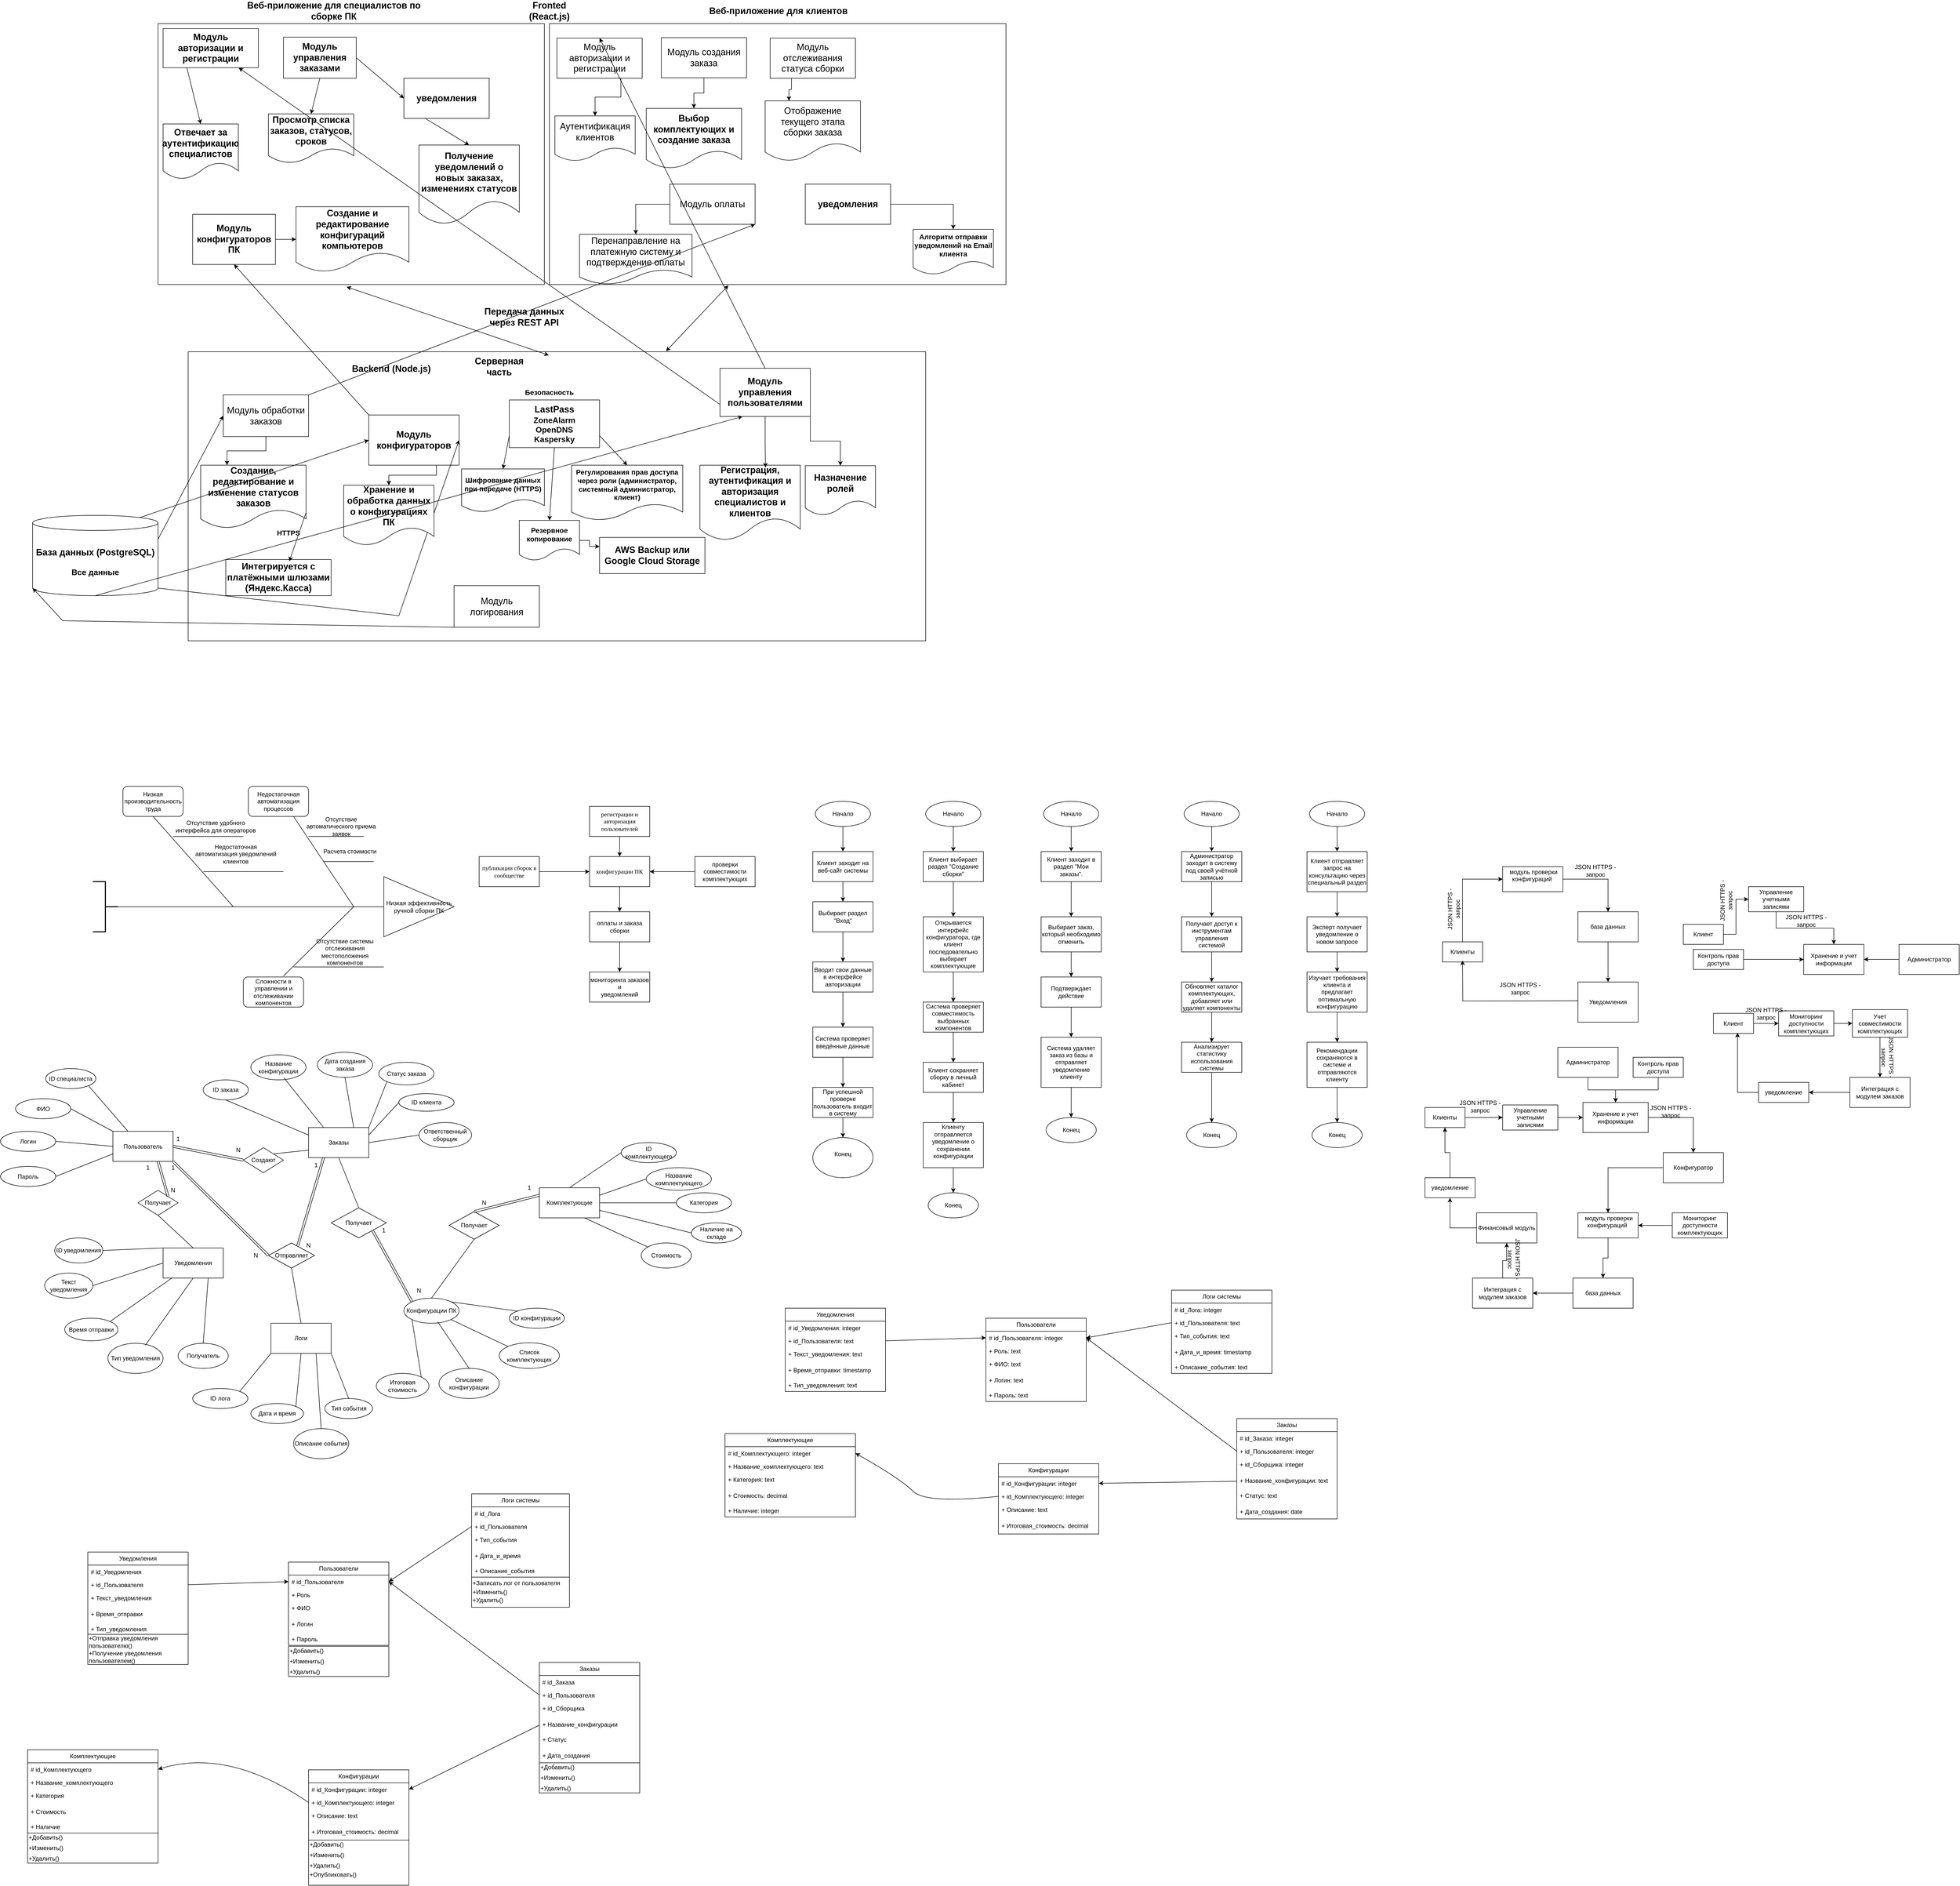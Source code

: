 <mxfile version="25.0.3">
  <diagram name="Страница — 1" id="McuOJjSAyJYT5yB8khGq">
    <mxGraphModel dx="4232" dy="3588" grid="1" gridSize="10" guides="1" tooltips="1" connect="1" arrows="1" fold="1" page="1" pageScale="1" pageWidth="827" pageHeight="1169" math="0" shadow="0">
      <root>
        <mxCell id="0" />
        <mxCell id="1" parent="0" />
        <mxCell id="5WPWnCgtbCziRA-0gVyP-1" value="" style="endArrow=none;html=1;rounded=0;" parent="1" source="5WPWnCgtbCziRA-0gVyP-2" edge="1">
          <mxGeometry width="50" height="50" relative="1" as="geometry">
            <mxPoint x="70" y="220" as="sourcePoint" />
            <mxPoint x="800" y="220" as="targetPoint" />
          </mxGeometry>
        </mxCell>
        <mxCell id="5WPWnCgtbCziRA-0gVyP-3" value="" style="strokeWidth=2;html=1;shape=mxgraph.flowchart.annotation_2;align=left;labelPosition=right;pointerEvents=1;rotation=-180;" parent="1" vertex="1">
          <mxGeometry x="160" y="170" width="50" height="100" as="geometry" />
        </mxCell>
        <mxCell id="5WPWnCgtbCziRA-0gVyP-4" value="" style="endArrow=none;html=1;rounded=0;exitX=0;exitY=0.5;exitDx=0;exitDy=0;exitPerimeter=0;" parent="1" source="5WPWnCgtbCziRA-0gVyP-3" target="5WPWnCgtbCziRA-0gVyP-2" edge="1">
          <mxGeometry width="50" height="50" relative="1" as="geometry">
            <mxPoint x="270" y="220" as="sourcePoint" />
            <mxPoint x="800" y="220" as="targetPoint" />
          </mxGeometry>
        </mxCell>
        <mxCell id="5WPWnCgtbCziRA-0gVyP-2" value="Низкая эффективность ручной сборки ПК" style="triangle;whiteSpace=wrap;html=1;" parent="1" vertex="1">
          <mxGeometry x="740" y="160" width="140" height="120" as="geometry" />
        </mxCell>
        <mxCell id="5WPWnCgtbCziRA-0gVyP-5" value="Недостаточная автоматизация процессов" style="rounded=1;whiteSpace=wrap;html=1;" parent="1" vertex="1">
          <mxGeometry x="470" y="-20" width="120" height="60" as="geometry" />
        </mxCell>
        <mxCell id="5WPWnCgtbCziRA-0gVyP-6" value="Сложности в управлении и отслеживании компонентов" style="rounded=1;whiteSpace=wrap;html=1;" parent="1" vertex="1">
          <mxGeometry x="460" y="360" width="120" height="60" as="geometry" />
        </mxCell>
        <mxCell id="5WPWnCgtbCziRA-0gVyP-7" value="Низкая производительность труда" style="rounded=1;whiteSpace=wrap;html=1;" parent="1" vertex="1">
          <mxGeometry x="220" y="-20" width="120" height="60" as="geometry" />
        </mxCell>
        <mxCell id="5WPWnCgtbCziRA-0gVyP-8" value="" style="endArrow=none;html=1;rounded=0;entryX=0.75;entryY=1;entryDx=0;entryDy=0;" parent="1" target="5WPWnCgtbCziRA-0gVyP-5" edge="1">
          <mxGeometry width="50" height="50" relative="1" as="geometry">
            <mxPoint x="680" y="220" as="sourcePoint" />
            <mxPoint x="660" y="170" as="targetPoint" />
          </mxGeometry>
        </mxCell>
        <mxCell id="5WPWnCgtbCziRA-0gVyP-9" value="" style="endArrow=none;html=1;rounded=0;" parent="1" edge="1">
          <mxGeometry width="50" height="50" relative="1" as="geometry">
            <mxPoint x="540" y="358" as="sourcePoint" />
            <mxPoint x="680" y="220" as="targetPoint" />
          </mxGeometry>
        </mxCell>
        <mxCell id="5WPWnCgtbCziRA-0gVyP-10" value="" style="endArrow=none;html=1;rounded=0;entryX=0.5;entryY=1;entryDx=0;entryDy=0;" parent="1" target="5WPWnCgtbCziRA-0gVyP-7" edge="1">
          <mxGeometry width="50" height="50" relative="1" as="geometry">
            <mxPoint x="440" y="220" as="sourcePoint" />
            <mxPoint x="550" y="210" as="targetPoint" />
          </mxGeometry>
        </mxCell>
        <mxCell id="5WPWnCgtbCziRA-0gVyP-11" value="" style="endArrow=none;html=1;rounded=0;" parent="1" edge="1">
          <mxGeometry width="50" height="50" relative="1" as="geometry">
            <mxPoint x="590" y="80" as="sourcePoint" />
            <mxPoint x="700" y="80" as="targetPoint" />
          </mxGeometry>
        </mxCell>
        <mxCell id="5WPWnCgtbCziRA-0gVyP-12" value="Отсутствие автоматического приема заявок" style="text;html=1;align=center;verticalAlign=middle;whiteSpace=wrap;rounded=0;" parent="1" vertex="1">
          <mxGeometry x="580" y="40" width="150" height="40" as="geometry" />
        </mxCell>
        <mxCell id="5WPWnCgtbCziRA-0gVyP-13" value="" style="endArrow=none;html=1;rounded=0;" parent="1" edge="1">
          <mxGeometry width="50" height="50" relative="1" as="geometry">
            <mxPoint x="620" y="130" as="sourcePoint" />
            <mxPoint x="720" y="130" as="targetPoint" />
          </mxGeometry>
        </mxCell>
        <mxCell id="5WPWnCgtbCziRA-0gVyP-15" value="Расчета стоимости" style="text;html=1;align=center;verticalAlign=middle;whiteSpace=wrap;rounded=0;" parent="1" vertex="1">
          <mxGeometry x="615" y="90" width="115" height="40" as="geometry" />
        </mxCell>
        <mxCell id="5WPWnCgtbCziRA-0gVyP-16" value="Отсутствие системы отслеживания местоположения компонентов" style="text;html=1;align=center;verticalAlign=middle;whiteSpace=wrap;rounded=0;" parent="1" vertex="1">
          <mxGeometry x="580" y="280" width="165" height="60" as="geometry" />
        </mxCell>
        <mxCell id="5WPWnCgtbCziRA-0gVyP-17" value="" style="endArrow=none;html=1;rounded=0;" parent="1" edge="1">
          <mxGeometry width="50" height="50" relative="1" as="geometry">
            <mxPoint x="560" y="340" as="sourcePoint" />
            <mxPoint x="740" y="340" as="targetPoint" />
          </mxGeometry>
        </mxCell>
        <mxCell id="5WPWnCgtbCziRA-0gVyP-19" value="" style="endArrow=none;html=1;rounded=0;" parent="1" edge="1">
          <mxGeometry width="50" height="50" relative="1" as="geometry">
            <mxPoint x="320" y="80" as="sourcePoint" />
            <mxPoint x="460" y="80" as="targetPoint" />
          </mxGeometry>
        </mxCell>
        <mxCell id="5WPWnCgtbCziRA-0gVyP-20" value="Отсутствие удобного интерфейса для операторов" style="text;html=1;align=center;verticalAlign=middle;whiteSpace=wrap;rounded=0;" parent="1" vertex="1">
          <mxGeometry x="320" y="40" width="170" height="40" as="geometry" />
        </mxCell>
        <mxCell id="5WPWnCgtbCziRA-0gVyP-21" value="Недостаточная автоматизация уведомлений клиентов" style="text;html=1;align=center;verticalAlign=middle;whiteSpace=wrap;rounded=0;" parent="1" vertex="1">
          <mxGeometry x="360" y="90" width="170" height="50" as="geometry" />
        </mxCell>
        <mxCell id="5WPWnCgtbCziRA-0gVyP-22" value="" style="endArrow=none;html=1;rounded=0;" parent="1" edge="1">
          <mxGeometry width="50" height="50" relative="1" as="geometry">
            <mxPoint x="540" y="150" as="sourcePoint" />
            <mxPoint x="380" y="150" as="targetPoint" />
          </mxGeometry>
        </mxCell>
        <mxCell id="NVrgANmJ-QGZ4vK8bSYW-7" value="" style="edgeStyle=orthogonalEdgeStyle;rounded=0;orthogonalLoop=1;jettySize=auto;html=1;" parent="1" source="NVrgANmJ-QGZ4vK8bSYW-1" target="NVrgANmJ-QGZ4vK8bSYW-2" edge="1">
          <mxGeometry relative="1" as="geometry" />
        </mxCell>
        <mxCell id="NVrgANmJ-QGZ4vK8bSYW-1" value="&lt;span style=&quot;font-family: &amp;quot;Times New Roman&amp;quot;, serif;&quot;&gt;&lt;font style=&quot;font-size: 12px;&quot;&gt;регистрации и авторизации&lt;br/&gt;пользователей&lt;/font&gt;&lt;/span&gt;" style="rounded=0;whiteSpace=wrap;html=1;" parent="1" vertex="1">
          <mxGeometry x="1150" y="20" width="120" height="60" as="geometry" />
        </mxCell>
        <mxCell id="NVrgANmJ-QGZ4vK8bSYW-11" value="" style="edgeStyle=orthogonalEdgeStyle;rounded=0;orthogonalLoop=1;jettySize=auto;html=1;" parent="1" source="NVrgANmJ-QGZ4vK8bSYW-2" target="NVrgANmJ-QGZ4vK8bSYW-5" edge="1">
          <mxGeometry relative="1" as="geometry" />
        </mxCell>
        <mxCell id="NVrgANmJ-QGZ4vK8bSYW-2" value="&lt;span style=&quot;font-family: &amp;quot;Times New Roman&amp;quot;, serif;&quot;&gt;&lt;font style=&quot;font-size: 12px;&quot;&gt;конфигурации ПК&lt;/font&gt;&lt;/span&gt;" style="rounded=0;whiteSpace=wrap;html=1;" parent="1" vertex="1">
          <mxGeometry x="1150" y="120" width="120" height="60" as="geometry" />
        </mxCell>
        <mxCell id="NVrgANmJ-QGZ4vK8bSYW-8" value="" style="edgeStyle=orthogonalEdgeStyle;rounded=0;orthogonalLoop=1;jettySize=auto;html=1;" parent="1" source="NVrgANmJ-QGZ4vK8bSYW-3" target="NVrgANmJ-QGZ4vK8bSYW-2" edge="1">
          <mxGeometry relative="1" as="geometry" />
        </mxCell>
        <mxCell id="NVrgANmJ-QGZ4vK8bSYW-3" value="&lt;font style=&quot;font-size: 12px;&quot;&gt;проверки совместимости комплектующих&lt;/font&gt;" style="rounded=0;whiteSpace=wrap;html=1;" parent="1" vertex="1">
          <mxGeometry x="1360" y="120" width="120" height="60" as="geometry" />
        </mxCell>
        <mxCell id="NVrgANmJ-QGZ4vK8bSYW-10" value="" style="edgeStyle=orthogonalEdgeStyle;rounded=0;orthogonalLoop=1;jettySize=auto;html=1;" parent="1" source="NVrgANmJ-QGZ4vK8bSYW-4" target="NVrgANmJ-QGZ4vK8bSYW-2" edge="1">
          <mxGeometry relative="1" as="geometry" />
        </mxCell>
        <mxCell id="NVrgANmJ-QGZ4vK8bSYW-4" value="&lt;span style=&quot;font-family: &amp;quot;Times New Roman&amp;quot;, serif;&quot;&gt;&lt;font style=&quot;font-size: 12px;&quot;&gt;публикации сборок в&lt;br/&gt;сообществе&lt;/font&gt;&lt;/span&gt;" style="rounded=0;whiteSpace=wrap;html=1;" parent="1" vertex="1">
          <mxGeometry x="930" y="120" width="120" height="60" as="geometry" />
        </mxCell>
        <mxCell id="NVrgANmJ-QGZ4vK8bSYW-12" value="" style="edgeStyle=orthogonalEdgeStyle;rounded=0;orthogonalLoop=1;jettySize=auto;html=1;" parent="1" source="NVrgANmJ-QGZ4vK8bSYW-5" target="NVrgANmJ-QGZ4vK8bSYW-6" edge="1">
          <mxGeometry relative="1" as="geometry" />
        </mxCell>
        <mxCell id="NVrgANmJ-QGZ4vK8bSYW-5" value="&lt;font style=&quot;font-size: 12px;&quot;&gt;оплаты и заказа сборки&lt;/font&gt;" style="rounded=0;whiteSpace=wrap;html=1;" parent="1" vertex="1">
          <mxGeometry x="1150" y="230" width="120" height="60" as="geometry" />
        </mxCell>
        <mxCell id="NVrgANmJ-QGZ4vK8bSYW-6" value="&lt;font style=&quot;font-size: 12px;&quot;&gt;мониторинга заказов и&lt;br&gt;уведомлений&lt;/font&gt;" style="rounded=0;whiteSpace=wrap;html=1;" parent="1" vertex="1">
          <mxGeometry x="1150" y="350" width="120" height="60" as="geometry" />
        </mxCell>
        <mxCell id="NVrgANmJ-QGZ4vK8bSYW-17" value="" style="edgeStyle=orthogonalEdgeStyle;rounded=0;orthogonalLoop=1;jettySize=auto;html=1;" parent="1" source="NVrgANmJ-QGZ4vK8bSYW-13" target="NVrgANmJ-QGZ4vK8bSYW-16" edge="1">
          <mxGeometry relative="1" as="geometry" />
        </mxCell>
        <mxCell id="NVrgANmJ-QGZ4vK8bSYW-13" value="Клиент заходит на веб-сайт системы" style="rounded=0;whiteSpace=wrap;html=1;" parent="1" vertex="1">
          <mxGeometry x="1595" y="110" width="120" height="60" as="geometry" />
        </mxCell>
        <mxCell id="NVrgANmJ-QGZ4vK8bSYW-15" value="" style="edgeStyle=orthogonalEdgeStyle;rounded=0;orthogonalLoop=1;jettySize=auto;html=1;" parent="1" source="NVrgANmJ-QGZ4vK8bSYW-14" target="NVrgANmJ-QGZ4vK8bSYW-13" edge="1">
          <mxGeometry relative="1" as="geometry" />
        </mxCell>
        <mxCell id="NVrgANmJ-QGZ4vK8bSYW-14" value="Начало" style="ellipse;whiteSpace=wrap;html=1;" parent="1" vertex="1">
          <mxGeometry x="1600" y="10" width="110" height="50" as="geometry" />
        </mxCell>
        <mxCell id="NVrgANmJ-QGZ4vK8bSYW-19" value="" style="edgeStyle=orthogonalEdgeStyle;rounded=0;orthogonalLoop=1;jettySize=auto;html=1;" parent="1" source="NVrgANmJ-QGZ4vK8bSYW-16" target="NVrgANmJ-QGZ4vK8bSYW-18" edge="1">
          <mxGeometry relative="1" as="geometry" />
        </mxCell>
        <mxCell id="NVrgANmJ-QGZ4vK8bSYW-16" value="Выбирает раздел &quot;Вход&quot;" style="whiteSpace=wrap;html=1;rounded=0;" parent="1" vertex="1">
          <mxGeometry x="1595" y="210" width="120" height="60" as="geometry" />
        </mxCell>
        <mxCell id="NVrgANmJ-QGZ4vK8bSYW-21" value="" style="edgeStyle=orthogonalEdgeStyle;rounded=0;orthogonalLoop=1;jettySize=auto;html=1;" parent="1" source="NVrgANmJ-QGZ4vK8bSYW-18" target="NVrgANmJ-QGZ4vK8bSYW-20" edge="1">
          <mxGeometry relative="1" as="geometry" />
        </mxCell>
        <mxCell id="NVrgANmJ-QGZ4vK8bSYW-18" value="Вводит свои данные в интерфейсе авторизации" style="rounded=0;whiteSpace=wrap;html=1;" parent="1" vertex="1">
          <mxGeometry x="1595" y="330" width="120" height="60" as="geometry" />
        </mxCell>
        <mxCell id="NVrgANmJ-QGZ4vK8bSYW-23" value="" style="edgeStyle=orthogonalEdgeStyle;rounded=0;orthogonalLoop=1;jettySize=auto;html=1;" parent="1" source="NVrgANmJ-QGZ4vK8bSYW-20" target="NVrgANmJ-QGZ4vK8bSYW-22" edge="1">
          <mxGeometry relative="1" as="geometry" />
        </mxCell>
        <mxCell id="NVrgANmJ-QGZ4vK8bSYW-20" value="Система проверяет введённые данные" style="rounded=0;whiteSpace=wrap;html=1;" parent="1" vertex="1">
          <mxGeometry x="1595" y="460" width="120" height="60" as="geometry" />
        </mxCell>
        <mxCell id="NVrgANmJ-QGZ4vK8bSYW-25" value="" style="edgeStyle=orthogonalEdgeStyle;rounded=0;orthogonalLoop=1;jettySize=auto;html=1;" parent="1" source="NVrgANmJ-QGZ4vK8bSYW-22" target="NVrgANmJ-QGZ4vK8bSYW-24" edge="1">
          <mxGeometry relative="1" as="geometry" />
        </mxCell>
        <mxCell id="NVrgANmJ-QGZ4vK8bSYW-22" value="При успешной проверке пользователь входит в систему" style="rounded=0;whiteSpace=wrap;html=1;" parent="1" vertex="1">
          <mxGeometry x="1595" y="580" width="120" height="60" as="geometry" />
        </mxCell>
        <mxCell id="NVrgANmJ-QGZ4vK8bSYW-24" value="Конец&lt;div&gt;&lt;br&gt;&lt;/div&gt;" style="ellipse;whiteSpace=wrap;html=1;" parent="1" vertex="1">
          <mxGeometry x="1595" y="680" width="120" height="80" as="geometry" />
        </mxCell>
        <mxCell id="NVrgANmJ-QGZ4vK8bSYW-28" value="" style="edgeStyle=orthogonalEdgeStyle;rounded=0;orthogonalLoop=1;jettySize=auto;html=1;" parent="1" source="NVrgANmJ-QGZ4vK8bSYW-26" target="NVrgANmJ-QGZ4vK8bSYW-27" edge="1">
          <mxGeometry relative="1" as="geometry" />
        </mxCell>
        <mxCell id="NVrgANmJ-QGZ4vK8bSYW-26" value="Начало" style="ellipse;whiteSpace=wrap;html=1;" parent="1" vertex="1">
          <mxGeometry x="1820" y="10" width="110" height="50" as="geometry" />
        </mxCell>
        <mxCell id="NVrgANmJ-QGZ4vK8bSYW-30" value="" style="edgeStyle=orthogonalEdgeStyle;rounded=0;orthogonalLoop=1;jettySize=auto;html=1;" parent="1" source="NVrgANmJ-QGZ4vK8bSYW-27" target="NVrgANmJ-QGZ4vK8bSYW-29" edge="1">
          <mxGeometry relative="1" as="geometry" />
        </mxCell>
        <mxCell id="NVrgANmJ-QGZ4vK8bSYW-27" value="Клиент выбирает раздел &quot;Создание сборки&quot;" style="whiteSpace=wrap;html=1;" parent="1" vertex="1">
          <mxGeometry x="1815" y="110" width="120" height="60" as="geometry" />
        </mxCell>
        <mxCell id="NVrgANmJ-QGZ4vK8bSYW-33" value="" style="edgeStyle=orthogonalEdgeStyle;rounded=0;orthogonalLoop=1;jettySize=auto;html=1;" parent="1" source="NVrgANmJ-QGZ4vK8bSYW-29" target="NVrgANmJ-QGZ4vK8bSYW-31" edge="1">
          <mxGeometry relative="1" as="geometry" />
        </mxCell>
        <mxCell id="NVrgANmJ-QGZ4vK8bSYW-29" value="Открывается интерфейс конфигуратора, где клиент последовательно выбирает комплектующие" style="rounded=0;whiteSpace=wrap;html=1;" parent="1" vertex="1">
          <mxGeometry x="1815" y="240" width="120" height="110" as="geometry" />
        </mxCell>
        <mxCell id="NVrgANmJ-QGZ4vK8bSYW-34" value="" style="edgeStyle=orthogonalEdgeStyle;rounded=0;orthogonalLoop=1;jettySize=auto;html=1;" parent="1" source="NVrgANmJ-QGZ4vK8bSYW-31" target="NVrgANmJ-QGZ4vK8bSYW-32" edge="1">
          <mxGeometry relative="1" as="geometry" />
        </mxCell>
        <mxCell id="NVrgANmJ-QGZ4vK8bSYW-31" value="Система проверяет совместимость выбранных компонентов" style="rounded=0;whiteSpace=wrap;html=1;" parent="1" vertex="1">
          <mxGeometry x="1815" y="410" width="120" height="60" as="geometry" />
        </mxCell>
        <mxCell id="NVrgANmJ-QGZ4vK8bSYW-36" value="" style="edgeStyle=orthogonalEdgeStyle;rounded=0;orthogonalLoop=1;jettySize=auto;html=1;" parent="1" source="NVrgANmJ-QGZ4vK8bSYW-32" target="NVrgANmJ-QGZ4vK8bSYW-35" edge="1">
          <mxGeometry relative="1" as="geometry" />
        </mxCell>
        <mxCell id="NVrgANmJ-QGZ4vK8bSYW-32" value="Клиент сохраняет сборку в личный кабинет" style="rounded=0;whiteSpace=wrap;html=1;" parent="1" vertex="1">
          <mxGeometry x="1815" y="530" width="120" height="60" as="geometry" />
        </mxCell>
        <mxCell id="NVrgANmJ-QGZ4vK8bSYW-38" value="" style="edgeStyle=orthogonalEdgeStyle;rounded=0;orthogonalLoop=1;jettySize=auto;html=1;" parent="1" source="NVrgANmJ-QGZ4vK8bSYW-35" target="NVrgANmJ-QGZ4vK8bSYW-37" edge="1">
          <mxGeometry relative="1" as="geometry" />
        </mxCell>
        <mxCell id="NVrgANmJ-QGZ4vK8bSYW-35" value="&#xa;Клиенту отправляется уведомление о сохранении конфигурации&#xa;&#xa;" style="rounded=0;whiteSpace=wrap;html=1;" parent="1" vertex="1">
          <mxGeometry x="1815" y="650" width="120" height="90" as="geometry" />
        </mxCell>
        <mxCell id="NVrgANmJ-QGZ4vK8bSYW-37" value="&lt;div&gt;Конец&lt;/div&gt;" style="ellipse;whiteSpace=wrap;html=1;" parent="1" vertex="1">
          <mxGeometry x="1825" y="790" width="100" height="50" as="geometry" />
        </mxCell>
        <mxCell id="NVrgANmJ-QGZ4vK8bSYW-39" value="" style="edgeStyle=orthogonalEdgeStyle;rounded=0;orthogonalLoop=1;jettySize=auto;html=1;" parent="1" source="NVrgANmJ-QGZ4vK8bSYW-40" target="NVrgANmJ-QGZ4vK8bSYW-42" edge="1">
          <mxGeometry relative="1" as="geometry" />
        </mxCell>
        <mxCell id="NVrgANmJ-QGZ4vK8bSYW-40" value="Начало" style="ellipse;whiteSpace=wrap;html=1;" parent="1" vertex="1">
          <mxGeometry x="2055" y="10" width="110" height="50" as="geometry" />
        </mxCell>
        <mxCell id="NVrgANmJ-QGZ4vK8bSYW-41" value="" style="edgeStyle=orthogonalEdgeStyle;rounded=0;orthogonalLoop=1;jettySize=auto;html=1;" parent="1" source="NVrgANmJ-QGZ4vK8bSYW-42" target="NVrgANmJ-QGZ4vK8bSYW-44" edge="1">
          <mxGeometry relative="1" as="geometry" />
        </mxCell>
        <mxCell id="NVrgANmJ-QGZ4vK8bSYW-42" value="Клиент заходит в раздел &quot;Мои заказы&quot;." style="whiteSpace=wrap;html=1;" parent="1" vertex="1">
          <mxGeometry x="2050" y="110" width="120" height="60" as="geometry" />
        </mxCell>
        <mxCell id="NVrgANmJ-QGZ4vK8bSYW-43" value="" style="edgeStyle=orthogonalEdgeStyle;rounded=0;orthogonalLoop=1;jettySize=auto;html=1;" parent="1" source="NVrgANmJ-QGZ4vK8bSYW-44" target="NVrgANmJ-QGZ4vK8bSYW-46" edge="1">
          <mxGeometry relative="1" as="geometry" />
        </mxCell>
        <mxCell id="NVrgANmJ-QGZ4vK8bSYW-44" value="Выбирает заказ, который необходимо отменить" style="rounded=0;whiteSpace=wrap;html=1;" parent="1" vertex="1">
          <mxGeometry x="2050" y="240" width="120" height="70" as="geometry" />
        </mxCell>
        <mxCell id="NVrgANmJ-QGZ4vK8bSYW-45" value="" style="edgeStyle=orthogonalEdgeStyle;rounded=0;orthogonalLoop=1;jettySize=auto;html=1;" parent="1" source="NVrgANmJ-QGZ4vK8bSYW-46" target="NVrgANmJ-QGZ4vK8bSYW-48" edge="1">
          <mxGeometry relative="1" as="geometry" />
        </mxCell>
        <mxCell id="NVrgANmJ-QGZ4vK8bSYW-46" value="Подтверждает действие" style="rounded=0;whiteSpace=wrap;html=1;" parent="1" vertex="1">
          <mxGeometry x="2050" y="360" width="120" height="60" as="geometry" />
        </mxCell>
        <mxCell id="NVrgANmJ-QGZ4vK8bSYW-47" value="" style="edgeStyle=orthogonalEdgeStyle;rounded=0;orthogonalLoop=1;jettySize=auto;html=1;entryX=0.5;entryY=0;entryDx=0;entryDy=0;" parent="1" source="NVrgANmJ-QGZ4vK8bSYW-48" target="NVrgANmJ-QGZ4vK8bSYW-51" edge="1">
          <mxGeometry relative="1" as="geometry">
            <mxPoint x="2110" y="700" as="targetPoint" />
          </mxGeometry>
        </mxCell>
        <mxCell id="NVrgANmJ-QGZ4vK8bSYW-48" value="Система удаляет заказ из базы и отправляет уведомление клиенту" style="rounded=0;whiteSpace=wrap;html=1;" parent="1" vertex="1">
          <mxGeometry x="2050" y="480" width="120" height="100" as="geometry" />
        </mxCell>
        <mxCell id="NVrgANmJ-QGZ4vK8bSYW-51" value="&lt;div&gt;Конец&lt;/div&gt;" style="ellipse;whiteSpace=wrap;html=1;" parent="1" vertex="1">
          <mxGeometry x="2060" y="640" width="100" height="50" as="geometry" />
        </mxCell>
        <mxCell id="NVrgANmJ-QGZ4vK8bSYW-53" value="" style="edgeStyle=orthogonalEdgeStyle;rounded=0;orthogonalLoop=1;jettySize=auto;html=1;" parent="1" source="NVrgANmJ-QGZ4vK8bSYW-54" target="NVrgANmJ-QGZ4vK8bSYW-56" edge="1">
          <mxGeometry relative="1" as="geometry" />
        </mxCell>
        <mxCell id="NVrgANmJ-QGZ4vK8bSYW-54" value="Начало" style="ellipse;whiteSpace=wrap;html=1;" parent="1" vertex="1">
          <mxGeometry x="2335" y="10" width="110" height="50" as="geometry" />
        </mxCell>
        <mxCell id="NVrgANmJ-QGZ4vK8bSYW-55" value="" style="edgeStyle=orthogonalEdgeStyle;rounded=0;orthogonalLoop=1;jettySize=auto;html=1;" parent="1" source="NVrgANmJ-QGZ4vK8bSYW-56" target="NVrgANmJ-QGZ4vK8bSYW-58" edge="1">
          <mxGeometry relative="1" as="geometry" />
        </mxCell>
        <mxCell id="NVrgANmJ-QGZ4vK8bSYW-56" value="Администратор заходит в систему под своей учётной записью" style="whiteSpace=wrap;html=1;" parent="1" vertex="1">
          <mxGeometry x="2330" y="110" width="120" height="60" as="geometry" />
        </mxCell>
        <mxCell id="NVrgANmJ-QGZ4vK8bSYW-57" value="" style="edgeStyle=orthogonalEdgeStyle;rounded=0;orthogonalLoop=1;jettySize=auto;html=1;" parent="1" source="NVrgANmJ-QGZ4vK8bSYW-58" target="NVrgANmJ-QGZ4vK8bSYW-60" edge="1">
          <mxGeometry relative="1" as="geometry" />
        </mxCell>
        <mxCell id="NVrgANmJ-QGZ4vK8bSYW-58" value="Получает доступ к инструментам управления системой" style="rounded=0;whiteSpace=wrap;html=1;" parent="1" vertex="1">
          <mxGeometry x="2330" y="240" width="120" height="70" as="geometry" />
        </mxCell>
        <mxCell id="NVrgANmJ-QGZ4vK8bSYW-59" value="" style="edgeStyle=orthogonalEdgeStyle;rounded=0;orthogonalLoop=1;jettySize=auto;html=1;" parent="1" source="NVrgANmJ-QGZ4vK8bSYW-60" target="NVrgANmJ-QGZ4vK8bSYW-62" edge="1">
          <mxGeometry relative="1" as="geometry" />
        </mxCell>
        <mxCell id="NVrgANmJ-QGZ4vK8bSYW-60" value="Обновляет каталог комплектующих, добавляет или удаляет компоненты" style="rounded=0;whiteSpace=wrap;html=1;" parent="1" vertex="1">
          <mxGeometry x="2330" y="370" width="120" height="60" as="geometry" />
        </mxCell>
        <mxCell id="NVrgANmJ-QGZ4vK8bSYW-61" value="" style="edgeStyle=orthogonalEdgeStyle;rounded=0;orthogonalLoop=1;jettySize=auto;html=1;" parent="1" source="NVrgANmJ-QGZ4vK8bSYW-62" edge="1">
          <mxGeometry relative="1" as="geometry">
            <mxPoint x="2390" y="650" as="targetPoint" />
          </mxGeometry>
        </mxCell>
        <mxCell id="NVrgANmJ-QGZ4vK8bSYW-62" value="Анализирует статистику использования системы" style="rounded=0;whiteSpace=wrap;html=1;" parent="1" vertex="1">
          <mxGeometry x="2330" y="490" width="120" height="60" as="geometry" />
        </mxCell>
        <mxCell id="NVrgANmJ-QGZ4vK8bSYW-65" value="&lt;div&gt;Конец&lt;/div&gt;" style="ellipse;whiteSpace=wrap;html=1;" parent="1" vertex="1">
          <mxGeometry x="2340" y="650" width="100" height="50" as="geometry" />
        </mxCell>
        <mxCell id="NVrgANmJ-QGZ4vK8bSYW-66" value="" style="edgeStyle=orthogonalEdgeStyle;rounded=0;orthogonalLoop=1;jettySize=auto;html=1;" parent="1" source="NVrgANmJ-QGZ4vK8bSYW-67" target="NVrgANmJ-QGZ4vK8bSYW-69" edge="1">
          <mxGeometry relative="1" as="geometry" />
        </mxCell>
        <mxCell id="NVrgANmJ-QGZ4vK8bSYW-67" value="Начало" style="ellipse;whiteSpace=wrap;html=1;" parent="1" vertex="1">
          <mxGeometry x="2585" y="10" width="110" height="50" as="geometry" />
        </mxCell>
        <mxCell id="NVrgANmJ-QGZ4vK8bSYW-68" value="" style="edgeStyle=orthogonalEdgeStyle;rounded=0;orthogonalLoop=1;jettySize=auto;html=1;" parent="1" source="NVrgANmJ-QGZ4vK8bSYW-69" target="NVrgANmJ-QGZ4vK8bSYW-71" edge="1">
          <mxGeometry relative="1" as="geometry" />
        </mxCell>
        <mxCell id="NVrgANmJ-QGZ4vK8bSYW-69" value="Клиент отправляет запрос на консультацию через специальный раздел" style="whiteSpace=wrap;html=1;" parent="1" vertex="1">
          <mxGeometry x="2580" y="110" width="120" height="80" as="geometry" />
        </mxCell>
        <mxCell id="NVrgANmJ-QGZ4vK8bSYW-70" value="" style="edgeStyle=orthogonalEdgeStyle;rounded=0;orthogonalLoop=1;jettySize=auto;html=1;" parent="1" source="NVrgANmJ-QGZ4vK8bSYW-71" target="NVrgANmJ-QGZ4vK8bSYW-73" edge="1">
          <mxGeometry relative="1" as="geometry" />
        </mxCell>
        <mxCell id="NVrgANmJ-QGZ4vK8bSYW-71" value="Эксперт получает уведомление о новом запросе" style="rounded=0;whiteSpace=wrap;html=1;" parent="1" vertex="1">
          <mxGeometry x="2580" y="240" width="120" height="70" as="geometry" />
        </mxCell>
        <mxCell id="NVrgANmJ-QGZ4vK8bSYW-72" value="" style="edgeStyle=orthogonalEdgeStyle;rounded=0;orthogonalLoop=1;jettySize=auto;html=1;" parent="1" source="NVrgANmJ-QGZ4vK8bSYW-73" target="NVrgANmJ-QGZ4vK8bSYW-75" edge="1">
          <mxGeometry relative="1" as="geometry" />
        </mxCell>
        <mxCell id="NVrgANmJ-QGZ4vK8bSYW-73" value="Изучает требования клиента и предлагает оптимальную конфигурацию" style="rounded=0;whiteSpace=wrap;html=1;" parent="1" vertex="1">
          <mxGeometry x="2580" y="350" width="120" height="80" as="geometry" />
        </mxCell>
        <mxCell id="NVrgANmJ-QGZ4vK8bSYW-74" value="" style="edgeStyle=orthogonalEdgeStyle;rounded=0;orthogonalLoop=1;jettySize=auto;html=1;" parent="1" source="NVrgANmJ-QGZ4vK8bSYW-75" edge="1">
          <mxGeometry relative="1" as="geometry">
            <mxPoint x="2640" y="650" as="targetPoint" />
          </mxGeometry>
        </mxCell>
        <mxCell id="NVrgANmJ-QGZ4vK8bSYW-75" value="Рекомендации сохраняются в системе и отправляются клиенту" style="rounded=0;whiteSpace=wrap;html=1;" parent="1" vertex="1">
          <mxGeometry x="2580" y="490" width="120" height="90" as="geometry" />
        </mxCell>
        <mxCell id="NVrgANmJ-QGZ4vK8bSYW-76" value="&lt;div&gt;Конец&lt;/div&gt;" style="ellipse;whiteSpace=wrap;html=1;" parent="1" vertex="1">
          <mxGeometry x="2590" y="650" width="100" height="50" as="geometry" />
        </mxCell>
        <mxCell id="NVrgANmJ-QGZ4vK8bSYW-81" style="edgeStyle=orthogonalEdgeStyle;rounded=0;orthogonalLoop=1;jettySize=auto;html=1;exitX=0.5;exitY=0;exitDx=0;exitDy=0;entryX=0;entryY=0.5;entryDx=0;entryDy=0;" parent="1" source="NVrgANmJ-QGZ4vK8bSYW-77" target="NVrgANmJ-QGZ4vK8bSYW-78" edge="1">
          <mxGeometry relative="1" as="geometry" />
        </mxCell>
        <mxCell id="NVrgANmJ-QGZ4vK8bSYW-77" value="Клиенты" style="rounded=0;whiteSpace=wrap;html=1;" parent="1" vertex="1">
          <mxGeometry x="2850" y="290" width="80" height="40" as="geometry" />
        </mxCell>
        <mxCell id="NVrgANmJ-QGZ4vK8bSYW-82" style="edgeStyle=orthogonalEdgeStyle;rounded=0;orthogonalLoop=1;jettySize=auto;html=1;entryX=0.5;entryY=0;entryDx=0;entryDy=0;" parent="1" source="NVrgANmJ-QGZ4vK8bSYW-78" target="NVrgANmJ-QGZ4vK8bSYW-79" edge="1">
          <mxGeometry relative="1" as="geometry" />
        </mxCell>
        <mxCell id="NVrgANmJ-QGZ4vK8bSYW-78" value="&amp;nbsp;модуль проверки конфигураций&amp;nbsp;&lt;div&gt;&lt;br/&gt;&lt;/div&gt;" style="rounded=0;whiteSpace=wrap;html=1;" parent="1" vertex="1">
          <mxGeometry x="2970" y="140" width="120" height="50" as="geometry" />
        </mxCell>
        <mxCell id="NVrgANmJ-QGZ4vK8bSYW-83" value="" style="edgeStyle=orthogonalEdgeStyle;rounded=0;orthogonalLoop=1;jettySize=auto;html=1;" parent="1" source="NVrgANmJ-QGZ4vK8bSYW-79" target="NVrgANmJ-QGZ4vK8bSYW-80" edge="1">
          <mxGeometry relative="1" as="geometry" />
        </mxCell>
        <mxCell id="NVrgANmJ-QGZ4vK8bSYW-79" value="база данных" style="rounded=0;whiteSpace=wrap;html=1;" parent="1" vertex="1">
          <mxGeometry x="3120" y="230" width="120" height="60" as="geometry" />
        </mxCell>
        <mxCell id="3z8bGV-1FglFZM-fO1qi-1" style="edgeStyle=orthogonalEdgeStyle;rounded=0;orthogonalLoop=1;jettySize=auto;html=1;exitX=0;exitY=0.5;exitDx=0;exitDy=0;" parent="1" edge="1">
          <mxGeometry relative="1" as="geometry">
            <mxPoint x="3120" y="407.25" as="sourcePoint" />
            <mxPoint x="2890" y="327.25" as="targetPoint" />
          </mxGeometry>
        </mxCell>
        <mxCell id="NVrgANmJ-QGZ4vK8bSYW-80" value="&lt;br&gt;Уведомления&lt;div&gt;&lt;br/&gt;&lt;/div&gt;" style="rounded=0;whiteSpace=wrap;html=1;" parent="1" vertex="1">
          <mxGeometry x="3120" y="370" width="120" height="80" as="geometry" />
        </mxCell>
        <mxCell id="3z8bGV-1FglFZM-fO1qi-5" style="edgeStyle=orthogonalEdgeStyle;rounded=0;orthogonalLoop=1;jettySize=auto;html=1;entryX=0;entryY=0.5;entryDx=0;entryDy=0;" parent="1" source="3z8bGV-1FglFZM-fO1qi-2" target="3z8bGV-1FglFZM-fO1qi-3" edge="1">
          <mxGeometry relative="1" as="geometry" />
        </mxCell>
        <mxCell id="3z8bGV-1FglFZM-fO1qi-2" value="Клиент" style="rounded=0;whiteSpace=wrap;html=1;" parent="1" vertex="1">
          <mxGeometry x="3330" y="255" width="80" height="40" as="geometry" />
        </mxCell>
        <mxCell id="3z8bGV-1FglFZM-fO1qi-6" style="edgeStyle=orthogonalEdgeStyle;rounded=0;orthogonalLoop=1;jettySize=auto;html=1;entryX=0.5;entryY=0;entryDx=0;entryDy=0;" parent="1" source="3z8bGV-1FglFZM-fO1qi-3" target="3z8bGV-1FglFZM-fO1qi-4" edge="1">
          <mxGeometry relative="1" as="geometry" />
        </mxCell>
        <mxCell id="3z8bGV-1FglFZM-fO1qi-3" value="Управление учетными записями" style="rounded=0;whiteSpace=wrap;html=1;" parent="1" vertex="1">
          <mxGeometry x="3460" y="180" width="110" height="50" as="geometry" />
        </mxCell>
        <mxCell id="3z8bGV-1FglFZM-fO1qi-4" value="Хранение и учет информации" style="rounded=0;whiteSpace=wrap;html=1;" parent="1" vertex="1">
          <mxGeometry x="3570" y="295" width="120" height="60" as="geometry" />
        </mxCell>
        <mxCell id="3z8bGV-1FglFZM-fO1qi-8" style="edgeStyle=orthogonalEdgeStyle;rounded=0;orthogonalLoop=1;jettySize=auto;html=1;entryX=0;entryY=0.5;entryDx=0;entryDy=0;" parent="1" source="3z8bGV-1FglFZM-fO1qi-7" target="3z8bGV-1FglFZM-fO1qi-4" edge="1">
          <mxGeometry relative="1" as="geometry" />
        </mxCell>
        <mxCell id="3z8bGV-1FglFZM-fO1qi-7" value="Контроль прав доступа" style="rounded=0;whiteSpace=wrap;html=1;" parent="1" vertex="1">
          <mxGeometry x="3350" y="305" width="100" height="40" as="geometry" />
        </mxCell>
        <mxCell id="3z8bGV-1FglFZM-fO1qi-12" value="" style="edgeStyle=orthogonalEdgeStyle;rounded=0;orthogonalLoop=1;jettySize=auto;html=1;" parent="1" source="3z8bGV-1FglFZM-fO1qi-9" target="3z8bGV-1FglFZM-fO1qi-10" edge="1">
          <mxGeometry relative="1" as="geometry" />
        </mxCell>
        <mxCell id="3z8bGV-1FglFZM-fO1qi-9" value="Мониторинг доступности комплектующих" style="rounded=0;whiteSpace=wrap;html=1;" parent="1" vertex="1">
          <mxGeometry x="3520" y="427.5" width="110" height="50" as="geometry" />
        </mxCell>
        <mxCell id="3z8bGV-1FglFZM-fO1qi-13" style="edgeStyle=orthogonalEdgeStyle;rounded=0;orthogonalLoop=1;jettySize=auto;html=1;entryX=0.5;entryY=0;entryDx=0;entryDy=0;" parent="1" source="3z8bGV-1FglFZM-fO1qi-10" target="3z8bGV-1FglFZM-fO1qi-11" edge="1">
          <mxGeometry relative="1" as="geometry" />
        </mxCell>
        <mxCell id="3z8bGV-1FglFZM-fO1qi-10" value="Учет совместимости комплектующих" style="rounded=0;whiteSpace=wrap;html=1;" parent="1" vertex="1">
          <mxGeometry x="3667" y="425" width="110" height="55" as="geometry" />
        </mxCell>
        <mxCell id="3z8bGV-1FglFZM-fO1qi-25" style="edgeStyle=orthogonalEdgeStyle;rounded=0;orthogonalLoop=1;jettySize=auto;html=1;entryX=1;entryY=0.5;entryDx=0;entryDy=0;" parent="1" source="3z8bGV-1FglFZM-fO1qi-11" target="3z8bGV-1FglFZM-fO1qi-24" edge="1">
          <mxGeometry relative="1" as="geometry" />
        </mxCell>
        <mxCell id="3z8bGV-1FglFZM-fO1qi-11" value="Интеграция с модулем заказов" style="rounded=0;whiteSpace=wrap;html=1;" parent="1" vertex="1">
          <mxGeometry x="3662" y="560" width="120" height="60" as="geometry" />
        </mxCell>
        <mxCell id="3z8bGV-1FglFZM-fO1qi-20" value="" style="edgeStyle=orthogonalEdgeStyle;rounded=0;orthogonalLoop=1;jettySize=auto;html=1;" parent="1" source="3z8bGV-1FglFZM-fO1qi-19" target="3z8bGV-1FglFZM-fO1qi-4" edge="1">
          <mxGeometry relative="1" as="geometry" />
        </mxCell>
        <mxCell id="3z8bGV-1FglFZM-fO1qi-19" value="Администратор" style="rounded=0;whiteSpace=wrap;html=1;" parent="1" vertex="1">
          <mxGeometry x="3760" y="295" width="120" height="60" as="geometry" />
        </mxCell>
        <mxCell id="3z8bGV-1FglFZM-fO1qi-23" value="" style="edgeStyle=orthogonalEdgeStyle;rounded=0;orthogonalLoop=1;jettySize=auto;html=1;" parent="1" source="3z8bGV-1FglFZM-fO1qi-22" target="3z8bGV-1FglFZM-fO1qi-9" edge="1">
          <mxGeometry relative="1" as="geometry" />
        </mxCell>
        <mxCell id="3z8bGV-1FglFZM-fO1qi-22" value="Клиент" style="rounded=0;whiteSpace=wrap;html=1;" parent="1" vertex="1">
          <mxGeometry x="3390" y="432.5" width="80" height="40" as="geometry" />
        </mxCell>
        <mxCell id="3z8bGV-1FglFZM-fO1qi-24" value="уведомление" style="rounded=0;whiteSpace=wrap;html=1;" parent="1" vertex="1">
          <mxGeometry x="3480" y="570" width="100" height="40" as="geometry" />
        </mxCell>
        <mxCell id="3z8bGV-1FglFZM-fO1qi-26" style="edgeStyle=orthogonalEdgeStyle;rounded=0;orthogonalLoop=1;jettySize=auto;html=1;entryX=0.601;entryY=0.969;entryDx=0;entryDy=0;entryPerimeter=0;" parent="1" source="3z8bGV-1FglFZM-fO1qi-24" target="3z8bGV-1FglFZM-fO1qi-22" edge="1">
          <mxGeometry relative="1" as="geometry" />
        </mxCell>
        <mxCell id="3z8bGV-1FglFZM-fO1qi-27" value="JSON HTTPS - запрос" style="text;html=1;align=center;verticalAlign=middle;whiteSpace=wrap;rounded=0;rotation=-90;" parent="1" vertex="1">
          <mxGeometry x="2827.5" y="202.5" width="90" height="45" as="geometry" />
        </mxCell>
        <mxCell id="3z8bGV-1FglFZM-fO1qi-28" value="JSON HTTPS - запрос" style="text;html=1;align=center;verticalAlign=middle;whiteSpace=wrap;rounded=0;rotation=0;" parent="1" vertex="1">
          <mxGeometry x="2960" y="360" width="90" height="45" as="geometry" />
        </mxCell>
        <mxCell id="3z8bGV-1FglFZM-fO1qi-29" value="JSON HTTPS - запрос" style="text;html=1;align=center;verticalAlign=middle;whiteSpace=wrap;rounded=0;rotation=0;" parent="1" vertex="1">
          <mxGeometry x="3110" y="125" width="90" height="45" as="geometry" />
        </mxCell>
        <mxCell id="3z8bGV-1FglFZM-fO1qi-32" value="JSON HTTPS - запрос" style="text;html=1;align=center;verticalAlign=middle;whiteSpace=wrap;rounded=0;rotation=-90;" parent="1" vertex="1">
          <mxGeometry x="3370" y="185" width="90" height="45" as="geometry" />
        </mxCell>
        <mxCell id="3z8bGV-1FglFZM-fO1qi-33" value="JSON HTTPS - запрос" style="text;html=1;align=center;verticalAlign=middle;whiteSpace=wrap;rounded=0;rotation=0;" parent="1" vertex="1">
          <mxGeometry x="3530" y="225" width="90" height="45" as="geometry" />
        </mxCell>
        <mxCell id="3z8bGV-1FglFZM-fO1qi-34" value="JSON HTTPS - запрос" style="text;html=1;align=center;verticalAlign=middle;whiteSpace=wrap;rounded=0;rotation=0;" parent="1" vertex="1">
          <mxGeometry x="3450" y="410" width="90" height="45" as="geometry" />
        </mxCell>
        <mxCell id="3z8bGV-1FglFZM-fO1qi-35" value="JSON HTTPS - запрос" style="text;html=1;align=center;verticalAlign=middle;whiteSpace=wrap;rounded=0;rotation=90;" parent="1" vertex="1">
          <mxGeometry x="3692" y="497.5" width="90" height="45" as="geometry" />
        </mxCell>
        <mxCell id="3z8bGV-1FglFZM-fO1qi-43" value="" style="edgeStyle=orthogonalEdgeStyle;rounded=0;orthogonalLoop=1;jettySize=auto;html=1;" parent="1" source="3z8bGV-1FglFZM-fO1qi-36" target="3z8bGV-1FglFZM-fO1qi-37" edge="1">
          <mxGeometry relative="1" as="geometry" />
        </mxCell>
        <mxCell id="3z8bGV-1FglFZM-fO1qi-36" value="Клиенты" style="rounded=0;whiteSpace=wrap;html=1;" parent="1" vertex="1">
          <mxGeometry x="2815" y="620" width="80" height="40" as="geometry" />
        </mxCell>
        <mxCell id="3z8bGV-1FglFZM-fO1qi-44" value="" style="edgeStyle=orthogonalEdgeStyle;rounded=0;orthogonalLoop=1;jettySize=auto;html=1;" parent="1" source="3z8bGV-1FglFZM-fO1qi-37" target="3z8bGV-1FglFZM-fO1qi-38" edge="1">
          <mxGeometry relative="1" as="geometry" />
        </mxCell>
        <mxCell id="3z8bGV-1FglFZM-fO1qi-37" value="Управление учетными записями" style="rounded=0;whiteSpace=wrap;html=1;" parent="1" vertex="1">
          <mxGeometry x="2970" y="615" width="110" height="50" as="geometry" />
        </mxCell>
        <mxCell id="3z8bGV-1FglFZM-fO1qi-48" style="edgeStyle=orthogonalEdgeStyle;rounded=0;orthogonalLoop=1;jettySize=auto;html=1;" parent="1" source="3z8bGV-1FglFZM-fO1qi-38" target="3z8bGV-1FglFZM-fO1qi-47" edge="1">
          <mxGeometry relative="1" as="geometry" />
        </mxCell>
        <mxCell id="3z8bGV-1FglFZM-fO1qi-38" value="Хранение и учет информации" style="rounded=0;whiteSpace=wrap;html=1;" parent="1" vertex="1">
          <mxGeometry x="3130" y="610" width="130" height="60" as="geometry" />
        </mxCell>
        <mxCell id="3z8bGV-1FglFZM-fO1qi-46" value="" style="edgeStyle=orthogonalEdgeStyle;rounded=0;orthogonalLoop=1;jettySize=auto;html=1;" parent="1" source="3z8bGV-1FglFZM-fO1qi-39" target="3z8bGV-1FglFZM-fO1qi-38" edge="1">
          <mxGeometry relative="1" as="geometry" />
        </mxCell>
        <mxCell id="3z8bGV-1FglFZM-fO1qi-39" value="Контроль прав доступа" style="rounded=0;whiteSpace=wrap;html=1;" parent="1" vertex="1">
          <mxGeometry x="3230" y="520" width="100" height="40" as="geometry" />
        </mxCell>
        <mxCell id="3z8bGV-1FglFZM-fO1qi-45" value="" style="edgeStyle=orthogonalEdgeStyle;rounded=0;orthogonalLoop=1;jettySize=auto;html=1;" parent="1" source="3z8bGV-1FglFZM-fO1qi-42" target="3z8bGV-1FglFZM-fO1qi-38" edge="1">
          <mxGeometry relative="1" as="geometry" />
        </mxCell>
        <mxCell id="3z8bGV-1FglFZM-fO1qi-42" value="Администратор" style="rounded=0;whiteSpace=wrap;html=1;" parent="1" vertex="1">
          <mxGeometry x="3080" y="500" width="120" height="60" as="geometry" />
        </mxCell>
        <mxCell id="3z8bGV-1FglFZM-fO1qi-51" style="edgeStyle=orthogonalEdgeStyle;rounded=0;orthogonalLoop=1;jettySize=auto;html=1;" parent="1" source="3z8bGV-1FglFZM-fO1qi-47" target="3z8bGV-1FglFZM-fO1qi-49" edge="1">
          <mxGeometry relative="1" as="geometry" />
        </mxCell>
        <mxCell id="3z8bGV-1FglFZM-fO1qi-47" value="Конфигуратор" style="rounded=0;whiteSpace=wrap;html=1;" parent="1" vertex="1">
          <mxGeometry x="3290" y="710" width="120" height="60" as="geometry" />
        </mxCell>
        <mxCell id="3z8bGV-1FglFZM-fO1qi-52" value="" style="edgeStyle=orthogonalEdgeStyle;rounded=0;orthogonalLoop=1;jettySize=auto;html=1;" parent="1" source="3z8bGV-1FglFZM-fO1qi-49" target="3z8bGV-1FglFZM-fO1qi-50" edge="1">
          <mxGeometry relative="1" as="geometry" />
        </mxCell>
        <mxCell id="3z8bGV-1FglFZM-fO1qi-49" value="&amp;nbsp;модуль проверки конфигураций&amp;nbsp;&lt;div&gt;&lt;br/&gt;&lt;/div&gt;" style="rounded=0;whiteSpace=wrap;html=1;" parent="1" vertex="1">
          <mxGeometry x="3120" y="830" width="120" height="50" as="geometry" />
        </mxCell>
        <mxCell id="3z8bGV-1FglFZM-fO1qi-57" value="" style="edgeStyle=orthogonalEdgeStyle;rounded=0;orthogonalLoop=1;jettySize=auto;html=1;" parent="1" source="3z8bGV-1FglFZM-fO1qi-50" target="3z8bGV-1FglFZM-fO1qi-56" edge="1">
          <mxGeometry relative="1" as="geometry" />
        </mxCell>
        <mxCell id="3z8bGV-1FglFZM-fO1qi-50" value="база данных" style="rounded=0;whiteSpace=wrap;html=1;" parent="1" vertex="1">
          <mxGeometry x="3110" y="960" width="120" height="60" as="geometry" />
        </mxCell>
        <mxCell id="3z8bGV-1FglFZM-fO1qi-55" value="" style="edgeStyle=orthogonalEdgeStyle;rounded=0;orthogonalLoop=1;jettySize=auto;html=1;" parent="1" source="3z8bGV-1FglFZM-fO1qi-54" target="3z8bGV-1FglFZM-fO1qi-49" edge="1">
          <mxGeometry relative="1" as="geometry" />
        </mxCell>
        <mxCell id="3z8bGV-1FglFZM-fO1qi-54" value="Мониторинг доступности комплектующих" style="rounded=0;whiteSpace=wrap;html=1;" parent="1" vertex="1">
          <mxGeometry x="3308" y="830" width="110" height="50" as="geometry" />
        </mxCell>
        <mxCell id="3z8bGV-1FglFZM-fO1qi-60" value="" style="edgeStyle=orthogonalEdgeStyle;rounded=0;orthogonalLoop=1;jettySize=auto;html=1;" parent="1" source="3z8bGV-1FglFZM-fO1qi-56" target="3z8bGV-1FglFZM-fO1qi-59" edge="1">
          <mxGeometry relative="1" as="geometry" />
        </mxCell>
        <mxCell id="3z8bGV-1FglFZM-fO1qi-56" value="Интеграция с модулем заказов" style="rounded=0;whiteSpace=wrap;html=1;" parent="1" vertex="1">
          <mxGeometry x="2910" y="960" width="120" height="60" as="geometry" />
        </mxCell>
        <mxCell id="3z8bGV-1FglFZM-fO1qi-62" value="" style="edgeStyle=orthogonalEdgeStyle;rounded=0;orthogonalLoop=1;jettySize=auto;html=1;" parent="1" source="3z8bGV-1FglFZM-fO1qi-58" target="3z8bGV-1FglFZM-fO1qi-36" edge="1">
          <mxGeometry relative="1" as="geometry" />
        </mxCell>
        <mxCell id="3z8bGV-1FglFZM-fO1qi-58" value="уведомление" style="rounded=0;whiteSpace=wrap;html=1;" parent="1" vertex="1">
          <mxGeometry x="2815" y="760" width="100" height="40" as="geometry" />
        </mxCell>
        <mxCell id="3z8bGV-1FglFZM-fO1qi-61" style="edgeStyle=orthogonalEdgeStyle;rounded=0;orthogonalLoop=1;jettySize=auto;html=1;" parent="1" source="3z8bGV-1FglFZM-fO1qi-59" target="3z8bGV-1FglFZM-fO1qi-58" edge="1">
          <mxGeometry relative="1" as="geometry" />
        </mxCell>
        <mxCell id="3z8bGV-1FglFZM-fO1qi-59" value="Финансовый модуль" style="rounded=0;whiteSpace=wrap;html=1;" parent="1" vertex="1">
          <mxGeometry x="2918" y="830" width="120" height="60" as="geometry" />
        </mxCell>
        <mxCell id="3z8bGV-1FglFZM-fO1qi-63" value="JSON HTTPS - запрос" style="text;html=1;align=center;verticalAlign=middle;whiteSpace=wrap;rounded=0;rotation=0;" parent="1" vertex="1">
          <mxGeometry x="2880" y="595" width="90" height="45" as="geometry" />
        </mxCell>
        <mxCell id="3z8bGV-1FglFZM-fO1qi-64" value="JSON HTTPS - запрос" style="text;html=1;align=center;verticalAlign=middle;whiteSpace=wrap;rounded=0;rotation=0;" parent="1" vertex="1">
          <mxGeometry x="3260" y="605" width="90" height="45" as="geometry" />
        </mxCell>
        <mxCell id="3z8bGV-1FglFZM-fO1qi-65" value="JSON HTTPS - запрос" style="text;html=1;align=center;verticalAlign=middle;whiteSpace=wrap;rounded=0;rotation=90;" parent="1" vertex="1">
          <mxGeometry x="2948" y="900" width="90" height="45" as="geometry" />
        </mxCell>
        <mxCell id="4JVXs5GAPuKkzGbmZ95y-1" value="Пользователь" style="rounded=0;whiteSpace=wrap;html=1;" parent="1" vertex="1">
          <mxGeometry x="200" y="667.5" width="120" height="60" as="geometry" />
        </mxCell>
        <mxCell id="4JVXs5GAPuKkzGbmZ95y-2" value="ID специалиста" style="ellipse;whiteSpace=wrap;html=1;" parent="1" vertex="1">
          <mxGeometry x="66" y="542.5" width="100" height="40" as="geometry" />
        </mxCell>
        <mxCell id="4JVXs5GAPuKkzGbmZ95y-3" value="ФИО" style="ellipse;whiteSpace=wrap;html=1;" parent="1" vertex="1">
          <mxGeometry x="6" y="602.5" width="110" height="40" as="geometry" />
        </mxCell>
        <mxCell id="4JVXs5GAPuKkzGbmZ95y-4" value="Логин" style="ellipse;whiteSpace=wrap;html=1;" parent="1" vertex="1">
          <mxGeometry x="-24" y="667.5" width="110" height="40" as="geometry" />
        </mxCell>
        <mxCell id="4JVXs5GAPuKkzGbmZ95y-5" value="Пароль" style="ellipse;whiteSpace=wrap;html=1;" parent="1" vertex="1">
          <mxGeometry x="-24" y="737.5" width="110" height="40" as="geometry" />
        </mxCell>
        <mxCell id="4JVXs5GAPuKkzGbmZ95y-8" value="" style="endArrow=none;html=1;rounded=0;entryX=1;entryY=1;entryDx=0;entryDy=0;exitX=0.25;exitY=0;exitDx=0;exitDy=0;" parent="1" source="4JVXs5GAPuKkzGbmZ95y-1" target="4JVXs5GAPuKkzGbmZ95y-2" edge="1">
          <mxGeometry width="50" height="50" relative="1" as="geometry">
            <mxPoint x="226" y="617.5" as="sourcePoint" />
            <mxPoint x="276" y="567.5" as="targetPoint" />
          </mxGeometry>
        </mxCell>
        <mxCell id="4JVXs5GAPuKkzGbmZ95y-9" value="" style="endArrow=none;html=1;rounded=0;entryX=1;entryY=0.5;entryDx=0;entryDy=0;exitX=0;exitY=0;exitDx=0;exitDy=0;" parent="1" source="4JVXs5GAPuKkzGbmZ95y-1" target="4JVXs5GAPuKkzGbmZ95y-3" edge="1">
          <mxGeometry width="50" height="50" relative="1" as="geometry">
            <mxPoint x="126" y="767.5" as="sourcePoint" />
            <mxPoint x="176" y="717.5" as="targetPoint" />
          </mxGeometry>
        </mxCell>
        <mxCell id="4JVXs5GAPuKkzGbmZ95y-10" value="" style="endArrow=none;html=1;rounded=0;entryX=1;entryY=0.5;entryDx=0;entryDy=0;exitX=0;exitY=0.5;exitDx=0;exitDy=0;" parent="1" source="4JVXs5GAPuKkzGbmZ95y-1" target="4JVXs5GAPuKkzGbmZ95y-4" edge="1">
          <mxGeometry width="50" height="50" relative="1" as="geometry">
            <mxPoint x="136" y="777.5" as="sourcePoint" />
            <mxPoint x="186" y="727.5" as="targetPoint" />
          </mxGeometry>
        </mxCell>
        <mxCell id="4JVXs5GAPuKkzGbmZ95y-11" value="" style="endArrow=none;html=1;rounded=0;entryX=1;entryY=0.5;entryDx=0;entryDy=0;exitX=0;exitY=0.75;exitDx=0;exitDy=0;" parent="1" source="4JVXs5GAPuKkzGbmZ95y-1" target="4JVXs5GAPuKkzGbmZ95y-5" edge="1">
          <mxGeometry width="50" height="50" relative="1" as="geometry">
            <mxPoint x="156" y="817.5" as="sourcePoint" />
            <mxPoint x="206" y="767.5" as="targetPoint" />
          </mxGeometry>
        </mxCell>
        <mxCell id="4JVXs5GAPuKkzGbmZ95y-12" value="Заказы" style="rounded=0;whiteSpace=wrap;html=1;" parent="1" vertex="1">
          <mxGeometry x="590" y="660" width="120" height="60" as="geometry" />
        </mxCell>
        <mxCell id="4JVXs5GAPuKkzGbmZ95y-13" value="ID заказа" style="ellipse;whiteSpace=wrap;html=1;" parent="1" vertex="1">
          <mxGeometry x="380" y="565" width="90" height="40" as="geometry" />
        </mxCell>
        <mxCell id="4JVXs5GAPuKkzGbmZ95y-14" value="Название конфигурации" style="ellipse;whiteSpace=wrap;html=1;" parent="1" vertex="1">
          <mxGeometry x="475" y="515" width="110" height="50" as="geometry" />
        </mxCell>
        <mxCell id="4JVXs5GAPuKkzGbmZ95y-15" value="Дата создания заказа" style="ellipse;whiteSpace=wrap;html=1;" parent="1" vertex="1">
          <mxGeometry x="607.5" y="510" width="110" height="50" as="geometry" />
        </mxCell>
        <mxCell id="4JVXs5GAPuKkzGbmZ95y-16" value="Статус заказа" style="ellipse;whiteSpace=wrap;html=1;" parent="1" vertex="1">
          <mxGeometry x="730" y="530" width="110" height="45" as="geometry" />
        </mxCell>
        <mxCell id="4JVXs5GAPuKkzGbmZ95y-17" value="ID клиента" style="ellipse;whiteSpace=wrap;html=1;" parent="1" vertex="1">
          <mxGeometry x="770" y="592.5" width="110" height="35" as="geometry" />
        </mxCell>
        <mxCell id="4JVXs5GAPuKkzGbmZ95y-18" value="Ответственный сборщик" style="ellipse;whiteSpace=wrap;html=1;" parent="1" vertex="1">
          <mxGeometry x="810" y="650" width="105" height="50" as="geometry" />
        </mxCell>
        <mxCell id="4JVXs5GAPuKkzGbmZ95y-19" value="" style="endArrow=none;html=1;rounded=0;entryX=0.5;entryY=1;entryDx=0;entryDy=0;exitX=0;exitY=0.25;exitDx=0;exitDy=0;" parent="1" source="4JVXs5GAPuKkzGbmZ95y-12" target="4JVXs5GAPuKkzGbmZ95y-13" edge="1">
          <mxGeometry width="50" height="50" relative="1" as="geometry">
            <mxPoint x="480" y="670" as="sourcePoint" />
            <mxPoint x="530" y="620" as="targetPoint" />
          </mxGeometry>
        </mxCell>
        <mxCell id="4JVXs5GAPuKkzGbmZ95y-20" value="" style="endArrow=none;html=1;rounded=0;entryX=0.599;entryY=0.919;entryDx=0;entryDy=0;entryPerimeter=0;exitX=0.25;exitY=0;exitDx=0;exitDy=0;" parent="1" source="4JVXs5GAPuKkzGbmZ95y-12" target="4JVXs5GAPuKkzGbmZ95y-14" edge="1">
          <mxGeometry width="50" height="50" relative="1" as="geometry">
            <mxPoint x="550" y="640" as="sourcePoint" />
            <mxPoint x="600" y="590" as="targetPoint" />
          </mxGeometry>
        </mxCell>
        <mxCell id="4JVXs5GAPuKkzGbmZ95y-21" value="" style="endArrow=none;html=1;rounded=0;entryX=0.5;entryY=1;entryDx=0;entryDy=0;exitX=0.75;exitY=0;exitDx=0;exitDy=0;" parent="1" source="4JVXs5GAPuKkzGbmZ95y-12" target="4JVXs5GAPuKkzGbmZ95y-15" edge="1">
          <mxGeometry width="50" height="50" relative="1" as="geometry">
            <mxPoint x="610" y="640" as="sourcePoint" />
            <mxPoint x="660" y="590" as="targetPoint" />
          </mxGeometry>
        </mxCell>
        <mxCell id="4JVXs5GAPuKkzGbmZ95y-22" value="" style="endArrow=none;html=1;rounded=0;entryX=0;entryY=1;entryDx=0;entryDy=0;exitX=1;exitY=0;exitDx=0;exitDy=0;" parent="1" source="4JVXs5GAPuKkzGbmZ95y-12" target="4JVXs5GAPuKkzGbmZ95y-16" edge="1">
          <mxGeometry width="50" height="50" relative="1" as="geometry">
            <mxPoint x="690" y="660" as="sourcePoint" />
            <mxPoint x="740" y="610" as="targetPoint" />
          </mxGeometry>
        </mxCell>
        <mxCell id="4JVXs5GAPuKkzGbmZ95y-23" value="" style="endArrow=none;html=1;rounded=0;entryX=0;entryY=0.5;entryDx=0;entryDy=0;exitX=1;exitY=0.25;exitDx=0;exitDy=0;" parent="1" source="4JVXs5GAPuKkzGbmZ95y-12" target="4JVXs5GAPuKkzGbmZ95y-17" edge="1">
          <mxGeometry width="50" height="50" relative="1" as="geometry">
            <mxPoint x="730" y="690" as="sourcePoint" />
            <mxPoint x="780" y="640" as="targetPoint" />
          </mxGeometry>
        </mxCell>
        <mxCell id="4JVXs5GAPuKkzGbmZ95y-24" value="" style="endArrow=none;html=1;rounded=0;entryX=0;entryY=0.5;entryDx=0;entryDy=0;exitX=1;exitY=0.5;exitDx=0;exitDy=0;" parent="1" source="4JVXs5GAPuKkzGbmZ95y-12" target="4JVXs5GAPuKkzGbmZ95y-18" edge="1">
          <mxGeometry width="50" height="50" relative="1" as="geometry">
            <mxPoint x="730" y="750" as="sourcePoint" />
            <mxPoint x="780" y="700" as="targetPoint" />
          </mxGeometry>
        </mxCell>
        <mxCell id="4JVXs5GAPuKkzGbmZ95y-25" value="Комплектующие" style="rounded=0;whiteSpace=wrap;html=1;" parent="1" vertex="1">
          <mxGeometry x="1050" y="780" width="120" height="60" as="geometry" />
        </mxCell>
        <mxCell id="4JVXs5GAPuKkzGbmZ95y-26" value="ID комплектующего" style="ellipse;whiteSpace=wrap;html=1;" parent="1" vertex="1">
          <mxGeometry x="1213" y="690" width="110" height="40" as="geometry" />
        </mxCell>
        <mxCell id="4JVXs5GAPuKkzGbmZ95y-27" value="Название комплектующего" style="ellipse;whiteSpace=wrap;html=1;" parent="1" vertex="1">
          <mxGeometry x="1263" y="740" width="130" height="45" as="geometry" />
        </mxCell>
        <mxCell id="4JVXs5GAPuKkzGbmZ95y-28" value="Категория" style="ellipse;whiteSpace=wrap;html=1;" parent="1" vertex="1">
          <mxGeometry x="1323" y="790" width="110" height="40" as="geometry" />
        </mxCell>
        <mxCell id="4JVXs5GAPuKkzGbmZ95y-29" value="Наличие на складе" style="ellipse;whiteSpace=wrap;html=1;" parent="1" vertex="1">
          <mxGeometry x="1353" y="850" width="100" height="40" as="geometry" />
        </mxCell>
        <mxCell id="4JVXs5GAPuKkzGbmZ95y-30" value="Стоимость" style="ellipse;whiteSpace=wrap;html=1;" parent="1" vertex="1">
          <mxGeometry x="1253" y="890" width="100" height="50" as="geometry" />
        </mxCell>
        <mxCell id="4JVXs5GAPuKkzGbmZ95y-31" value="" style="endArrow=none;html=1;rounded=0;exitX=0.5;exitY=0;exitDx=0;exitDy=0;entryX=0;entryY=0.5;entryDx=0;entryDy=0;" parent="1" source="4JVXs5GAPuKkzGbmZ95y-25" target="4JVXs5GAPuKkzGbmZ95y-26" edge="1">
          <mxGeometry width="50" height="50" relative="1" as="geometry">
            <mxPoint x="1223" y="800" as="sourcePoint" />
            <mxPoint x="1273" y="750" as="targetPoint" />
          </mxGeometry>
        </mxCell>
        <mxCell id="4JVXs5GAPuKkzGbmZ95y-32" value="" style="endArrow=none;html=1;rounded=0;entryX=0;entryY=0.5;entryDx=0;entryDy=0;exitX=1;exitY=0.25;exitDx=0;exitDy=0;" parent="1" source="4JVXs5GAPuKkzGbmZ95y-25" target="4JVXs5GAPuKkzGbmZ95y-27" edge="1">
          <mxGeometry width="50" height="50" relative="1" as="geometry">
            <mxPoint x="1193" y="880" as="sourcePoint" />
            <mxPoint x="1243" y="830" as="targetPoint" />
          </mxGeometry>
        </mxCell>
        <mxCell id="4JVXs5GAPuKkzGbmZ95y-33" value="" style="endArrow=none;html=1;rounded=0;entryX=0;entryY=0.5;entryDx=0;entryDy=0;exitX=1;exitY=0.5;exitDx=0;exitDy=0;" parent="1" source="4JVXs5GAPuKkzGbmZ95y-25" target="4JVXs5GAPuKkzGbmZ95y-28" edge="1">
          <mxGeometry width="50" height="50" relative="1" as="geometry">
            <mxPoint x="1243" y="870" as="sourcePoint" />
            <mxPoint x="1293" y="820" as="targetPoint" />
          </mxGeometry>
        </mxCell>
        <mxCell id="4JVXs5GAPuKkzGbmZ95y-34" value="" style="endArrow=none;html=1;rounded=0;entryX=0;entryY=0.5;entryDx=0;entryDy=0;exitX=1;exitY=0.75;exitDx=0;exitDy=0;" parent="1" source="4JVXs5GAPuKkzGbmZ95y-25" target="4JVXs5GAPuKkzGbmZ95y-29" edge="1">
          <mxGeometry width="50" height="50" relative="1" as="geometry">
            <mxPoint x="1203" y="900" as="sourcePoint" />
            <mxPoint x="1253" y="850" as="targetPoint" />
          </mxGeometry>
        </mxCell>
        <mxCell id="4JVXs5GAPuKkzGbmZ95y-35" value="" style="endArrow=none;html=1;rounded=0;exitX=0.75;exitY=1;exitDx=0;exitDy=0;" parent="1" source="4JVXs5GAPuKkzGbmZ95y-25" target="4JVXs5GAPuKkzGbmZ95y-30" edge="1">
          <mxGeometry width="50" height="50" relative="1" as="geometry">
            <mxPoint x="1153" y="940" as="sourcePoint" />
            <mxPoint x="1203" y="890" as="targetPoint" />
          </mxGeometry>
        </mxCell>
        <mxCell id="4JVXs5GAPuKkzGbmZ95y-36" value="Конфигурации ПК" style="ellipse;whiteSpace=wrap;html=1;" parent="1" vertex="1">
          <mxGeometry x="780" y="1000" width="110" height="50" as="geometry" />
        </mxCell>
        <mxCell id="4JVXs5GAPuKkzGbmZ95y-37" value="ID конфигурации" style="ellipse;whiteSpace=wrap;html=1;" parent="1" vertex="1">
          <mxGeometry x="990" y="1020" width="110" height="40" as="geometry" />
        </mxCell>
        <mxCell id="4JVXs5GAPuKkzGbmZ95y-38" value="Список комплектующих" style="ellipse;whiteSpace=wrap;html=1;" parent="1" vertex="1">
          <mxGeometry x="970" y="1089" width="120" height="51" as="geometry" />
        </mxCell>
        <mxCell id="4JVXs5GAPuKkzGbmZ95y-39" value="Описание конфигурации" style="ellipse;whiteSpace=wrap;html=1;" parent="1" vertex="1">
          <mxGeometry x="850" y="1140" width="120" height="60" as="geometry" />
        </mxCell>
        <mxCell id="4JVXs5GAPuKkzGbmZ95y-40" value="Итоговая стоимость" style="ellipse;whiteSpace=wrap;html=1;" parent="1" vertex="1">
          <mxGeometry x="725" y="1150" width="105" height="50" as="geometry" />
        </mxCell>
        <mxCell id="4JVXs5GAPuKkzGbmZ95y-41" value="" style="endArrow=none;html=1;rounded=0;entryX=0;entryY=0;entryDx=0;entryDy=0;exitX=1;exitY=0;exitDx=0;exitDy=0;" parent="1" source="4JVXs5GAPuKkzGbmZ95y-36" target="4JVXs5GAPuKkzGbmZ95y-37" edge="1">
          <mxGeometry width="50" height="50" relative="1" as="geometry">
            <mxPoint x="910" y="1030" as="sourcePoint" />
            <mxPoint x="960" y="980" as="targetPoint" />
          </mxGeometry>
        </mxCell>
        <mxCell id="4JVXs5GAPuKkzGbmZ95y-42" value="" style="endArrow=none;html=1;rounded=0;entryX=0;entryY=0;entryDx=0;entryDy=0;exitX=1;exitY=1;exitDx=0;exitDy=0;" parent="1" source="4JVXs5GAPuKkzGbmZ95y-36" target="4JVXs5GAPuKkzGbmZ95y-38" edge="1">
          <mxGeometry width="50" height="50" relative="1" as="geometry">
            <mxPoint x="850" y="1130" as="sourcePoint" />
            <mxPoint x="900" y="1080" as="targetPoint" />
          </mxGeometry>
        </mxCell>
        <mxCell id="4JVXs5GAPuKkzGbmZ95y-43" value="" style="endArrow=none;html=1;rounded=0;entryX=0.613;entryY=0.944;entryDx=0;entryDy=0;entryPerimeter=0;exitX=0.5;exitY=0;exitDx=0;exitDy=0;" parent="1" source="4JVXs5GAPuKkzGbmZ95y-39" target="4JVXs5GAPuKkzGbmZ95y-36" edge="1">
          <mxGeometry width="50" height="50" relative="1" as="geometry">
            <mxPoint x="820" y="1140" as="sourcePoint" />
            <mxPoint x="870" y="1090" as="targetPoint" />
          </mxGeometry>
        </mxCell>
        <mxCell id="4JVXs5GAPuKkzGbmZ95y-44" value="" style="endArrow=none;html=1;rounded=0;entryX=0;entryY=1;entryDx=0;entryDy=0;exitX=1;exitY=0;exitDx=0;exitDy=0;" parent="1" source="4JVXs5GAPuKkzGbmZ95y-40" target="4JVXs5GAPuKkzGbmZ95y-36" edge="1">
          <mxGeometry width="50" height="50" relative="1" as="geometry">
            <mxPoint x="700" y="1130" as="sourcePoint" />
            <mxPoint x="750" y="1080" as="targetPoint" />
          </mxGeometry>
        </mxCell>
        <mxCell id="4JVXs5GAPuKkzGbmZ95y-45" value="Уведомления" style="rounded=0;whiteSpace=wrap;html=1;" parent="1" vertex="1">
          <mxGeometry x="300" y="900" width="120" height="60" as="geometry" />
        </mxCell>
        <mxCell id="4JVXs5GAPuKkzGbmZ95y-46" value="ID уведомления" style="ellipse;whiteSpace=wrap;html=1;" parent="1" vertex="1">
          <mxGeometry x="84" y="880" width="96" height="50" as="geometry" />
        </mxCell>
        <mxCell id="4JVXs5GAPuKkzGbmZ95y-47" value="Текст уведомления" style="ellipse;whiteSpace=wrap;html=1;" parent="1" vertex="1">
          <mxGeometry x="64" y="950" width="96" height="50" as="geometry" />
        </mxCell>
        <mxCell id="4JVXs5GAPuKkzGbmZ95y-48" value="Время отправки" style="ellipse;whiteSpace=wrap;html=1;" parent="1" vertex="1">
          <mxGeometry x="104" y="1040" width="106" height="45" as="geometry" />
        </mxCell>
        <mxCell id="4JVXs5GAPuKkzGbmZ95y-50" value="Тип уведомления" style="ellipse;whiteSpace=wrap;html=1;" parent="1" vertex="1">
          <mxGeometry x="190" y="1090" width="110" height="60" as="geometry" />
        </mxCell>
        <mxCell id="4JVXs5GAPuKkzGbmZ95y-51" value="Получатель" style="ellipse;whiteSpace=wrap;html=1;" parent="1" vertex="1">
          <mxGeometry x="330" y="1090" width="100" height="50" as="geometry" />
        </mxCell>
        <mxCell id="4JVXs5GAPuKkzGbmZ95y-52" value="" style="endArrow=none;html=1;rounded=0;entryX=0;entryY=0;entryDx=0;entryDy=0;exitX=1;exitY=0.5;exitDx=0;exitDy=0;" parent="1" source="4JVXs5GAPuKkzGbmZ95y-46" target="4JVXs5GAPuKkzGbmZ95y-45" edge="1">
          <mxGeometry width="50" height="50" relative="1" as="geometry">
            <mxPoint x="200" y="990" as="sourcePoint" />
            <mxPoint x="250" y="940" as="targetPoint" />
          </mxGeometry>
        </mxCell>
        <mxCell id="4JVXs5GAPuKkzGbmZ95y-53" value="" style="endArrow=none;html=1;rounded=0;entryX=0;entryY=0.5;entryDx=0;entryDy=0;exitX=1;exitY=0.5;exitDx=0;exitDy=0;" parent="1" source="4JVXs5GAPuKkzGbmZ95y-47" target="4JVXs5GAPuKkzGbmZ95y-45" edge="1">
          <mxGeometry width="50" height="50" relative="1" as="geometry">
            <mxPoint x="200" y="1040" as="sourcePoint" />
            <mxPoint x="250" y="990" as="targetPoint" />
          </mxGeometry>
        </mxCell>
        <mxCell id="4JVXs5GAPuKkzGbmZ95y-54" value="" style="endArrow=none;html=1;rounded=0;exitX=1;exitY=0;exitDx=0;exitDy=0;" parent="1" source="4JVXs5GAPuKkzGbmZ95y-48" target="4JVXs5GAPuKkzGbmZ95y-45" edge="1">
          <mxGeometry width="50" height="50" relative="1" as="geometry">
            <mxPoint x="250" y="1060" as="sourcePoint" />
            <mxPoint x="300" y="1010" as="targetPoint" />
          </mxGeometry>
        </mxCell>
        <mxCell id="4JVXs5GAPuKkzGbmZ95y-55" value="" style="endArrow=none;html=1;rounded=0;entryX=0.5;entryY=1;entryDx=0;entryDy=0;exitX=0.678;exitY=0.066;exitDx=0;exitDy=0;exitPerimeter=0;" parent="1" source="4JVXs5GAPuKkzGbmZ95y-50" target="4JVXs5GAPuKkzGbmZ95y-45" edge="1">
          <mxGeometry width="50" height="50" relative="1" as="geometry">
            <mxPoint x="280" y="1070" as="sourcePoint" />
            <mxPoint x="330" y="1020" as="targetPoint" />
          </mxGeometry>
        </mxCell>
        <mxCell id="4JVXs5GAPuKkzGbmZ95y-56" value="" style="endArrow=none;html=1;rounded=0;entryX=0.75;entryY=1;entryDx=0;entryDy=0;exitX=0.5;exitY=0;exitDx=0;exitDy=0;" parent="1" source="4JVXs5GAPuKkzGbmZ95y-51" target="4JVXs5GAPuKkzGbmZ95y-45" edge="1">
          <mxGeometry width="50" height="50" relative="1" as="geometry">
            <mxPoint x="340" y="1050" as="sourcePoint" />
            <mxPoint x="390" y="1000" as="targetPoint" />
          </mxGeometry>
        </mxCell>
        <mxCell id="4JVXs5GAPuKkzGbmZ95y-58" value="Создают" style="rhombus;whiteSpace=wrap;html=1;" parent="1" vertex="1">
          <mxGeometry x="460" y="700" width="80" height="50" as="geometry" />
        </mxCell>
        <mxCell id="4JVXs5GAPuKkzGbmZ95y-59" value="" style="endArrow=none;html=1;rounded=0;exitX=1;exitY=0.5;exitDx=0;exitDy=0;entryX=0;entryY=0.5;entryDx=0;entryDy=0;shape=link;" parent="1" source="4JVXs5GAPuKkzGbmZ95y-1" target="4JVXs5GAPuKkzGbmZ95y-58" edge="1">
          <mxGeometry width="50" height="50" relative="1" as="geometry">
            <mxPoint x="380" y="810" as="sourcePoint" />
            <mxPoint x="430" y="760" as="targetPoint" />
          </mxGeometry>
        </mxCell>
        <mxCell id="4JVXs5GAPuKkzGbmZ95y-60" value="1" style="text;html=1;align=center;verticalAlign=middle;whiteSpace=wrap;rounded=0;" parent="1" vertex="1">
          <mxGeometry x="300" y="667.5" width="60" height="30" as="geometry" />
        </mxCell>
        <mxCell id="4JVXs5GAPuKkzGbmZ95y-61" value="N" style="text;html=1;align=center;verticalAlign=middle;whiteSpace=wrap;rounded=0;" parent="1" vertex="1">
          <mxGeometry x="420" y="690" width="60" height="30" as="geometry" />
        </mxCell>
        <mxCell id="4JVXs5GAPuKkzGbmZ95y-63" value="" style="endArrow=none;html=1;rounded=0;exitX=1;exitY=0;exitDx=0;exitDy=0;entryX=0;entryY=0.75;entryDx=0;entryDy=0;" parent="1" source="4JVXs5GAPuKkzGbmZ95y-58" target="4JVXs5GAPuKkzGbmZ95y-12" edge="1">
          <mxGeometry width="50" height="50" relative="1" as="geometry">
            <mxPoint x="360" y="780" as="sourcePoint" />
            <mxPoint x="630" y="770" as="targetPoint" />
          </mxGeometry>
        </mxCell>
        <mxCell id="4JVXs5GAPuKkzGbmZ95y-64" value="Получает" style="rhombus;whiteSpace=wrap;html=1;" parent="1" vertex="1">
          <mxGeometry x="635" y="820" width="110" height="60" as="geometry" />
        </mxCell>
        <mxCell id="4JVXs5GAPuKkzGbmZ95y-65" value="" style="endArrow=none;html=1;rounded=0;entryX=0.5;entryY=1;entryDx=0;entryDy=0;exitX=0.5;exitY=0;exitDx=0;exitDy=0;" parent="1" source="4JVXs5GAPuKkzGbmZ95y-64" target="4JVXs5GAPuKkzGbmZ95y-12" edge="1">
          <mxGeometry width="50" height="50" relative="1" as="geometry">
            <mxPoint x="620" y="820" as="sourcePoint" />
            <mxPoint x="670" y="770" as="targetPoint" />
          </mxGeometry>
        </mxCell>
        <mxCell id="4JVXs5GAPuKkzGbmZ95y-66" value="" style="endArrow=none;html=1;rounded=0;entryX=1;entryY=1;entryDx=0;entryDy=0;exitX=0;exitY=0;exitDx=0;exitDy=0;shape=link;" parent="1" source="4JVXs5GAPuKkzGbmZ95y-36" target="4JVXs5GAPuKkzGbmZ95y-64" edge="1">
          <mxGeometry width="50" height="50" relative="1" as="geometry">
            <mxPoint x="630" y="970" as="sourcePoint" />
            <mxPoint x="680" y="920" as="targetPoint" />
          </mxGeometry>
        </mxCell>
        <mxCell id="4JVXs5GAPuKkzGbmZ95y-68" value="N" style="text;html=1;align=center;verticalAlign=middle;whiteSpace=wrap;rounded=0;" parent="1" vertex="1">
          <mxGeometry x="780" y="970" width="60" height="30" as="geometry" />
        </mxCell>
        <mxCell id="4JVXs5GAPuKkzGbmZ95y-69" value="1" style="text;html=1;align=center;verticalAlign=middle;whiteSpace=wrap;rounded=0;" parent="1" vertex="1">
          <mxGeometry x="710" y="850" width="60" height="30" as="geometry" />
        </mxCell>
        <mxCell id="4JVXs5GAPuKkzGbmZ95y-71" value="Получает" style="rhombus;whiteSpace=wrap;html=1;" parent="1" vertex="1">
          <mxGeometry x="870" y="827.5" width="100" height="55" as="geometry" />
        </mxCell>
        <mxCell id="4JVXs5GAPuKkzGbmZ95y-72" value="" style="endArrow=none;html=1;rounded=0;exitX=0.5;exitY=0;exitDx=0;exitDy=0;entryX=0.5;entryY=1;entryDx=0;entryDy=0;" parent="1" source="4JVXs5GAPuKkzGbmZ95y-36" target="4JVXs5GAPuKkzGbmZ95y-71" edge="1">
          <mxGeometry width="50" height="50" relative="1" as="geometry">
            <mxPoint x="1090" y="950" as="sourcePoint" />
            <mxPoint x="1140" y="900" as="targetPoint" />
          </mxGeometry>
        </mxCell>
        <mxCell id="4JVXs5GAPuKkzGbmZ95y-73" value="" style="endArrow=none;html=1;rounded=0;entryX=0;entryY=0.25;entryDx=0;entryDy=0;exitX=0.5;exitY=0;exitDx=0;exitDy=0;shape=link;" parent="1" source="4JVXs5GAPuKkzGbmZ95y-71" target="4JVXs5GAPuKkzGbmZ95y-25" edge="1">
          <mxGeometry width="50" height="50" relative="1" as="geometry">
            <mxPoint x="970" y="820" as="sourcePoint" />
            <mxPoint x="1020" y="770" as="targetPoint" />
          </mxGeometry>
        </mxCell>
        <mxCell id="4JVXs5GAPuKkzGbmZ95y-74" value="1" style="text;html=1;align=center;verticalAlign=middle;whiteSpace=wrap;rounded=0;" parent="1" vertex="1">
          <mxGeometry x="1000" y="765" width="60" height="30" as="geometry" />
        </mxCell>
        <mxCell id="4JVXs5GAPuKkzGbmZ95y-76" value="N" style="text;html=1;align=center;verticalAlign=middle;whiteSpace=wrap;rounded=0;" parent="1" vertex="1">
          <mxGeometry x="910" y="795" width="60" height="30" as="geometry" />
        </mxCell>
        <mxCell id="4JVXs5GAPuKkzGbmZ95y-78" value="" style="endArrow=none;html=1;rounded=0;entryX=0.5;entryY=0;entryDx=0;entryDy=0;exitX=0.5;exitY=1;exitDx=0;exitDy=0;" parent="1" source="4JVXs5GAPuKkzGbmZ95y-79" target="4JVXs5GAPuKkzGbmZ95y-45" edge="1">
          <mxGeometry width="50" height="50" relative="1" as="geometry">
            <mxPoint x="270" y="840" as="sourcePoint" />
            <mxPoint x="320" y="790" as="targetPoint" />
          </mxGeometry>
        </mxCell>
        <mxCell id="4JVXs5GAPuKkzGbmZ95y-79" value="Получает" style="rhombus;whiteSpace=wrap;html=1;" parent="1" vertex="1">
          <mxGeometry x="250" y="785" width="80" height="50" as="geometry" />
        </mxCell>
        <mxCell id="4JVXs5GAPuKkzGbmZ95y-80" value="" style="endArrow=none;html=1;rounded=0;exitX=1;exitY=0;exitDx=0;exitDy=0;entryX=0.75;entryY=1;entryDx=0;entryDy=0;shape=link;" parent="1" source="4JVXs5GAPuKkzGbmZ95y-79" target="4JVXs5GAPuKkzGbmZ95y-1" edge="1">
          <mxGeometry width="50" height="50" relative="1" as="geometry">
            <mxPoint x="490" y="840" as="sourcePoint" />
            <mxPoint x="540" y="790" as="targetPoint" />
          </mxGeometry>
        </mxCell>
        <mxCell id="4JVXs5GAPuKkzGbmZ95y-81" value="N" style="text;html=1;align=center;verticalAlign=middle;whiteSpace=wrap;rounded=0;" parent="1" vertex="1">
          <mxGeometry x="290" y="770" width="60" height="30" as="geometry" />
        </mxCell>
        <mxCell id="4JVXs5GAPuKkzGbmZ95y-82" value="1" style="text;html=1;align=center;verticalAlign=middle;whiteSpace=wrap;rounded=0;" parent="1" vertex="1">
          <mxGeometry x="240" y="725" width="60" height="30" as="geometry" />
        </mxCell>
        <mxCell id="4JVXs5GAPuKkzGbmZ95y-83" value="Логи" style="rounded=0;whiteSpace=wrap;html=1;" parent="1" vertex="1">
          <mxGeometry x="515" y="1050" width="120" height="60" as="geometry" />
        </mxCell>
        <mxCell id="4JVXs5GAPuKkzGbmZ95y-84" value="ID лога" style="ellipse;whiteSpace=wrap;html=1;" parent="1" vertex="1">
          <mxGeometry x="359" y="1180" width="110" height="40" as="geometry" />
        </mxCell>
        <mxCell id="4JVXs5GAPuKkzGbmZ95y-85" value="Дата и время" style="ellipse;whiteSpace=wrap;html=1;" parent="1" vertex="1">
          <mxGeometry x="475" y="1210" width="105" height="40" as="geometry" />
        </mxCell>
        <mxCell id="4JVXs5GAPuKkzGbmZ95y-86" value="Тип события" style="ellipse;whiteSpace=wrap;html=1;" parent="1" vertex="1">
          <mxGeometry x="622.5" y="1200" width="95" height="40" as="geometry" />
        </mxCell>
        <mxCell id="4JVXs5GAPuKkzGbmZ95y-87" value="Описание события" style="ellipse;whiteSpace=wrap;html=1;" parent="1" vertex="1">
          <mxGeometry x="560" y="1260" width="110" height="60" as="geometry" />
        </mxCell>
        <mxCell id="4JVXs5GAPuKkzGbmZ95y-88" value="" style="endArrow=none;html=1;rounded=0;entryX=0.5;entryY=1;entryDx=0;entryDy=0;exitX=1;exitY=0;exitDx=0;exitDy=0;" parent="1" source="4JVXs5GAPuKkzGbmZ95y-85" target="4JVXs5GAPuKkzGbmZ95y-83" edge="1">
          <mxGeometry width="50" height="50" relative="1" as="geometry">
            <mxPoint x="520" y="1190" as="sourcePoint" />
            <mxPoint x="570" y="1140" as="targetPoint" />
          </mxGeometry>
        </mxCell>
        <mxCell id="4JVXs5GAPuKkzGbmZ95y-89" value="" style="endArrow=none;html=1;rounded=0;entryX=1;entryY=1;entryDx=0;entryDy=0;exitX=0.5;exitY=0;exitDx=0;exitDy=0;" parent="1" source="4JVXs5GAPuKkzGbmZ95y-86" target="4JVXs5GAPuKkzGbmZ95y-83" edge="1">
          <mxGeometry width="50" height="50" relative="1" as="geometry">
            <mxPoint x="610" y="1180" as="sourcePoint" />
            <mxPoint x="660" y="1130" as="targetPoint" />
          </mxGeometry>
        </mxCell>
        <mxCell id="4JVXs5GAPuKkzGbmZ95y-90" value="" style="endArrow=none;html=1;rounded=0;entryX=0;entryY=1;entryDx=0;entryDy=0;exitX=1;exitY=0;exitDx=0;exitDy=0;" parent="1" source="4JVXs5GAPuKkzGbmZ95y-84" target="4JVXs5GAPuKkzGbmZ95y-83" edge="1">
          <mxGeometry width="50" height="50" relative="1" as="geometry">
            <mxPoint x="440" y="1160" as="sourcePoint" />
            <mxPoint x="490" y="1110" as="targetPoint" />
          </mxGeometry>
        </mxCell>
        <mxCell id="4JVXs5GAPuKkzGbmZ95y-91" value="" style="endArrow=none;html=1;rounded=0;entryX=0.75;entryY=1;entryDx=0;entryDy=0;exitX=0.5;exitY=0;exitDx=0;exitDy=0;" parent="1" source="4JVXs5GAPuKkzGbmZ95y-87" target="4JVXs5GAPuKkzGbmZ95y-83" edge="1">
          <mxGeometry width="50" height="50" relative="1" as="geometry">
            <mxPoint x="580" y="1240" as="sourcePoint" />
            <mxPoint x="630" y="1190" as="targetPoint" />
          </mxGeometry>
        </mxCell>
        <mxCell id="4JVXs5GAPuKkzGbmZ95y-92" value="Отправляет" style="rhombus;whiteSpace=wrap;html=1;" parent="1" vertex="1">
          <mxGeometry x="510" y="890" width="92" height="50" as="geometry" />
        </mxCell>
        <mxCell id="4JVXs5GAPuKkzGbmZ95y-93" value="" style="endArrow=none;html=1;rounded=0;entryX=0.25;entryY=1;entryDx=0;entryDy=0;exitX=0.635;exitY=0.11;exitDx=0;exitDy=0;exitPerimeter=0;shape=link;" parent="1" source="4JVXs5GAPuKkzGbmZ95y-92" target="4JVXs5GAPuKkzGbmZ95y-12" edge="1">
          <mxGeometry width="50" height="50" relative="1" as="geometry">
            <mxPoint x="570" y="820" as="sourcePoint" />
            <mxPoint x="620" y="770" as="targetPoint" />
          </mxGeometry>
        </mxCell>
        <mxCell id="4JVXs5GAPuKkzGbmZ95y-94" value="1" style="text;html=1;align=center;verticalAlign=middle;whiteSpace=wrap;rounded=0;" parent="1" vertex="1">
          <mxGeometry x="575" y="720" width="60" height="30" as="geometry" />
        </mxCell>
        <mxCell id="4JVXs5GAPuKkzGbmZ95y-95" value="N" style="text;html=1;align=center;verticalAlign=middle;whiteSpace=wrap;rounded=0;" parent="1" vertex="1">
          <mxGeometry x="560" y="880" width="60" height="30" as="geometry" />
        </mxCell>
        <mxCell id="4JVXs5GAPuKkzGbmZ95y-96" value="" style="endArrow=none;html=1;rounded=0;entryX=0.5;entryY=1;entryDx=0;entryDy=0;exitX=0.5;exitY=0;exitDx=0;exitDy=0;" parent="1" source="4JVXs5GAPuKkzGbmZ95y-83" target="4JVXs5GAPuKkzGbmZ95y-92" edge="1">
          <mxGeometry width="50" height="50" relative="1" as="geometry">
            <mxPoint x="510" y="1040" as="sourcePoint" />
            <mxPoint x="560" y="990" as="targetPoint" />
          </mxGeometry>
        </mxCell>
        <mxCell id="4JVXs5GAPuKkzGbmZ95y-97" value="" style="endArrow=none;html=1;rounded=0;entryX=1;entryY=1;entryDx=0;entryDy=0;exitX=0;exitY=0.5;exitDx=0;exitDy=0;shape=link;" parent="1" source="4JVXs5GAPuKkzGbmZ95y-92" target="4JVXs5GAPuKkzGbmZ95y-1" edge="1">
          <mxGeometry width="50" height="50" relative="1" as="geometry">
            <mxPoint x="428" y="970" as="sourcePoint" />
            <mxPoint x="480" y="795" as="targetPoint" />
          </mxGeometry>
        </mxCell>
        <mxCell id="4JVXs5GAPuKkzGbmZ95y-98" value="N" style="text;html=1;align=center;verticalAlign=middle;whiteSpace=wrap;rounded=0;" parent="1" vertex="1">
          <mxGeometry x="455" y="900" width="60" height="30" as="geometry" />
        </mxCell>
        <mxCell id="4JVXs5GAPuKkzGbmZ95y-99" value="1" style="text;html=1;align=center;verticalAlign=middle;whiteSpace=wrap;rounded=0;" parent="1" vertex="1">
          <mxGeometry x="290" y="725" width="60" height="30" as="geometry" />
        </mxCell>
        <mxCell id="4JVXs5GAPuKkzGbmZ95y-100" value="Пользователи" style="swimlane;fontStyle=0;childLayout=stackLayout;horizontal=1;startSize=26;fillColor=none;horizontalStack=0;resizeParent=1;resizeParentMax=0;resizeLast=0;collapsible=1;marginBottom=0;whiteSpace=wrap;html=1;" parent="1" vertex="1">
          <mxGeometry x="1940" y="1040" width="200" height="166" as="geometry" />
        </mxCell>
        <mxCell id="4JVXs5GAPuKkzGbmZ95y-101" value="# id_Пользователя:&amp;nbsp;integer" style="text;strokeColor=none;fillColor=none;align=left;verticalAlign=top;spacingLeft=4;spacingRight=4;overflow=hidden;rotatable=0;points=[[0,0.5],[1,0.5]];portConstraint=eastwest;whiteSpace=wrap;html=1;" parent="4JVXs5GAPuKkzGbmZ95y-100" vertex="1">
          <mxGeometry y="26" width="200" height="26" as="geometry" />
        </mxCell>
        <mxCell id="4JVXs5GAPuKkzGbmZ95y-102" value="+ Роль: text" style="text;strokeColor=none;fillColor=none;align=left;verticalAlign=top;spacingLeft=4;spacingRight=4;overflow=hidden;rotatable=0;points=[[0,0.5],[1,0.5]];portConstraint=eastwest;whiteSpace=wrap;html=1;" parent="4JVXs5GAPuKkzGbmZ95y-100" vertex="1">
          <mxGeometry y="52" width="200" height="26" as="geometry" />
        </mxCell>
        <mxCell id="4JVXs5GAPuKkzGbmZ95y-103" value="+ ФИО: text" style="text;strokeColor=none;fillColor=none;align=left;verticalAlign=top;spacingLeft=4;spacingRight=4;overflow=hidden;rotatable=0;points=[[0,0.5],[1,0.5]];portConstraint=eastwest;whiteSpace=wrap;html=1;" parent="4JVXs5GAPuKkzGbmZ95y-100" vertex="1">
          <mxGeometry y="78" width="200" height="32" as="geometry" />
        </mxCell>
        <mxCell id="4JVXs5GAPuKkzGbmZ95y-109" value="+ Логин: text" style="text;strokeColor=none;fillColor=none;align=left;verticalAlign=top;spacingLeft=4;spacingRight=4;overflow=hidden;rotatable=0;points=[[0,0.5],[1,0.5]];portConstraint=eastwest;whiteSpace=wrap;html=1;" parent="4JVXs5GAPuKkzGbmZ95y-100" vertex="1">
          <mxGeometry y="110" width="200" height="30" as="geometry" />
        </mxCell>
        <mxCell id="4JVXs5GAPuKkzGbmZ95y-108" value="+ Пароль: text" style="text;strokeColor=none;fillColor=none;align=left;verticalAlign=top;spacingLeft=4;spacingRight=4;overflow=hidden;rotatable=0;points=[[0,0.5],[1,0.5]];portConstraint=eastwest;whiteSpace=wrap;html=1;" parent="4JVXs5GAPuKkzGbmZ95y-100" vertex="1">
          <mxGeometry y="140" width="200" height="26" as="geometry" />
        </mxCell>
        <mxCell id="4JVXs5GAPuKkzGbmZ95y-110" value="Заказы" style="swimlane;fontStyle=0;childLayout=stackLayout;horizontal=1;startSize=26;fillColor=none;horizontalStack=0;resizeParent=1;resizeParentMax=0;resizeLast=0;collapsible=1;marginBottom=0;whiteSpace=wrap;html=1;" parent="1" vertex="1">
          <mxGeometry x="2440" y="1240" width="200" height="200" as="geometry" />
        </mxCell>
        <mxCell id="4JVXs5GAPuKkzGbmZ95y-111" value="# id_Заказа:&amp;nbsp;integer" style="text;strokeColor=none;fillColor=none;align=left;verticalAlign=top;spacingLeft=4;spacingRight=4;overflow=hidden;rotatable=0;points=[[0,0.5],[1,0.5]];portConstraint=eastwest;whiteSpace=wrap;html=1;" parent="4JVXs5GAPuKkzGbmZ95y-110" vertex="1">
          <mxGeometry y="26" width="200" height="26" as="geometry" />
        </mxCell>
        <mxCell id="4JVXs5GAPuKkzGbmZ95y-112" value="+ id_Пользователя: integer" style="text;strokeColor=none;fillColor=none;align=left;verticalAlign=top;spacingLeft=4;spacingRight=4;overflow=hidden;rotatable=0;points=[[0,0.5],[1,0.5]];portConstraint=eastwest;whiteSpace=wrap;html=1;" parent="4JVXs5GAPuKkzGbmZ95y-110" vertex="1">
          <mxGeometry y="52" width="200" height="26" as="geometry" />
        </mxCell>
        <mxCell id="4JVXs5GAPuKkzGbmZ95y-113" value="+ id_Сборщика: integer" style="text;strokeColor=none;fillColor=none;align=left;verticalAlign=top;spacingLeft=4;spacingRight=4;overflow=hidden;rotatable=0;points=[[0,0.5],[1,0.5]];portConstraint=eastwest;whiteSpace=wrap;html=1;" parent="4JVXs5GAPuKkzGbmZ95y-110" vertex="1">
          <mxGeometry y="78" width="200" height="32" as="geometry" />
        </mxCell>
        <mxCell id="4JVXs5GAPuKkzGbmZ95y-114" value="+ Название_конфигурации: text" style="text;strokeColor=none;fillColor=none;align=left;verticalAlign=top;spacingLeft=4;spacingRight=4;overflow=hidden;rotatable=0;points=[[0,0.5],[1,0.5]];portConstraint=eastwest;whiteSpace=wrap;html=1;" parent="4JVXs5GAPuKkzGbmZ95y-110" vertex="1">
          <mxGeometry y="110" width="200" height="30" as="geometry" />
        </mxCell>
        <mxCell id="4JVXs5GAPuKkzGbmZ95y-116" value="+ Статус: text" style="text;strokeColor=none;fillColor=none;align=left;verticalAlign=top;spacingLeft=4;spacingRight=4;overflow=hidden;rotatable=0;points=[[0,0.5],[1,0.5]];portConstraint=eastwest;whiteSpace=wrap;html=1;" parent="4JVXs5GAPuKkzGbmZ95y-110" vertex="1">
          <mxGeometry y="140" width="200" height="32" as="geometry" />
        </mxCell>
        <mxCell id="4JVXs5GAPuKkzGbmZ95y-115" value="+ Дата_создания: date" style="text;strokeColor=none;fillColor=none;align=left;verticalAlign=top;spacingLeft=4;spacingRight=4;overflow=hidden;rotatable=0;points=[[0,0.5],[1,0.5]];portConstraint=eastwest;whiteSpace=wrap;html=1;" parent="4JVXs5GAPuKkzGbmZ95y-110" vertex="1">
          <mxGeometry y="172" width="200" height="28" as="geometry" />
        </mxCell>
        <mxCell id="4JVXs5GAPuKkzGbmZ95y-117" value="Комплектующие" style="swimlane;fontStyle=0;childLayout=stackLayout;horizontal=1;startSize=26;fillColor=none;horizontalStack=0;resizeParent=1;resizeParentMax=0;resizeLast=0;collapsible=1;marginBottom=0;whiteSpace=wrap;html=1;" parent="1" vertex="1">
          <mxGeometry x="1420" y="1270" width="260" height="166" as="geometry" />
        </mxCell>
        <mxCell id="4JVXs5GAPuKkzGbmZ95y-118" value="# id_Комплектующего:&amp;nbsp;integer" style="text;strokeColor=none;fillColor=none;align=left;verticalAlign=top;spacingLeft=4;spacingRight=4;overflow=hidden;rotatable=0;points=[[0,0.5],[1,0.5]];portConstraint=eastwest;whiteSpace=wrap;html=1;" parent="4JVXs5GAPuKkzGbmZ95y-117" vertex="1">
          <mxGeometry y="26" width="260" height="26" as="geometry" />
        </mxCell>
        <mxCell id="4JVXs5GAPuKkzGbmZ95y-119" value="+ Название_комплектующего: text" style="text;strokeColor=none;fillColor=none;align=left;verticalAlign=top;spacingLeft=4;spacingRight=4;overflow=hidden;rotatable=0;points=[[0,0.5],[1,0.5]];portConstraint=eastwest;whiteSpace=wrap;html=1;" parent="4JVXs5GAPuKkzGbmZ95y-117" vertex="1">
          <mxGeometry y="52" width="260" height="26" as="geometry" />
        </mxCell>
        <mxCell id="4JVXs5GAPuKkzGbmZ95y-120" value="+ Категория: text" style="text;strokeColor=none;fillColor=none;align=left;verticalAlign=top;spacingLeft=4;spacingRight=4;overflow=hidden;rotatable=0;points=[[0,0.5],[1,0.5]];portConstraint=eastwest;whiteSpace=wrap;html=1;" parent="4JVXs5GAPuKkzGbmZ95y-117" vertex="1">
          <mxGeometry y="78" width="260" height="32" as="geometry" />
        </mxCell>
        <mxCell id="4JVXs5GAPuKkzGbmZ95y-121" value="+ Стоимость: decimal" style="text;strokeColor=none;fillColor=none;align=left;verticalAlign=top;spacingLeft=4;spacingRight=4;overflow=hidden;rotatable=0;points=[[0,0.5],[1,0.5]];portConstraint=eastwest;whiteSpace=wrap;html=1;" parent="4JVXs5GAPuKkzGbmZ95y-117" vertex="1">
          <mxGeometry y="110" width="260" height="30" as="geometry" />
        </mxCell>
        <mxCell id="4JVXs5GAPuKkzGbmZ95y-122" value="+ Наличие: integer" style="text;strokeColor=none;fillColor=none;align=left;verticalAlign=top;spacingLeft=4;spacingRight=4;overflow=hidden;rotatable=0;points=[[0,0.5],[1,0.5]];portConstraint=eastwest;whiteSpace=wrap;html=1;" parent="4JVXs5GAPuKkzGbmZ95y-117" vertex="1">
          <mxGeometry y="140" width="260" height="26" as="geometry" />
        </mxCell>
        <mxCell id="4JVXs5GAPuKkzGbmZ95y-123" value="Конфигурации" style="swimlane;fontStyle=0;childLayout=stackLayout;horizontal=1;startSize=26;fillColor=none;horizontalStack=0;resizeParent=1;resizeParentMax=0;resizeLast=0;collapsible=1;marginBottom=0;whiteSpace=wrap;html=1;" parent="1" vertex="1">
          <mxGeometry x="1965" y="1330" width="200" height="140" as="geometry" />
        </mxCell>
        <mxCell id="4JVXs5GAPuKkzGbmZ95y-124" value="# id_Конфигурации:&amp;nbsp;integer" style="text;strokeColor=none;fillColor=none;align=left;verticalAlign=top;spacingLeft=4;spacingRight=4;overflow=hidden;rotatable=0;points=[[0,0.5],[1,0.5]];portConstraint=eastwest;whiteSpace=wrap;html=1;" parent="4JVXs5GAPuKkzGbmZ95y-123" vertex="1">
          <mxGeometry y="26" width="200" height="26" as="geometry" />
        </mxCell>
        <mxCell id="4JVXs5GAPuKkzGbmZ95y-125" value="+ id_Комплектующего: integer" style="text;strokeColor=none;fillColor=none;align=left;verticalAlign=top;spacingLeft=4;spacingRight=4;overflow=hidden;rotatable=0;points=[[0,0.5],[1,0.5]];portConstraint=eastwest;whiteSpace=wrap;html=1;" parent="4JVXs5GAPuKkzGbmZ95y-123" vertex="1">
          <mxGeometry y="52" width="200" height="26" as="geometry" />
        </mxCell>
        <mxCell id="4JVXs5GAPuKkzGbmZ95y-126" value="+ Описание: text" style="text;strokeColor=none;fillColor=none;align=left;verticalAlign=top;spacingLeft=4;spacingRight=4;overflow=hidden;rotatable=0;points=[[0,0.5],[1,0.5]];portConstraint=eastwest;whiteSpace=wrap;html=1;" parent="4JVXs5GAPuKkzGbmZ95y-123" vertex="1">
          <mxGeometry y="78" width="200" height="32" as="geometry" />
        </mxCell>
        <mxCell id="4JVXs5GAPuKkzGbmZ95y-127" value="+ Итоговая_стоимость: decimal" style="text;strokeColor=none;fillColor=none;align=left;verticalAlign=top;spacingLeft=4;spacingRight=4;overflow=hidden;rotatable=0;points=[[0,0.5],[1,0.5]];portConstraint=eastwest;whiteSpace=wrap;html=1;" parent="4JVXs5GAPuKkzGbmZ95y-123" vertex="1">
          <mxGeometry y="110" width="200" height="30" as="geometry" />
        </mxCell>
        <mxCell id="4JVXs5GAPuKkzGbmZ95y-129" value="Логи системы" style="swimlane;fontStyle=0;childLayout=stackLayout;horizontal=1;startSize=26;fillColor=none;horizontalStack=0;resizeParent=1;resizeParentMax=0;resizeLast=0;collapsible=1;marginBottom=0;whiteSpace=wrap;html=1;" parent="1" vertex="1">
          <mxGeometry x="2310" y="984" width="200" height="166" as="geometry" />
        </mxCell>
        <mxCell id="4JVXs5GAPuKkzGbmZ95y-130" value="# id_Лога:&amp;nbsp;integer" style="text;strokeColor=none;fillColor=none;align=left;verticalAlign=top;spacingLeft=4;spacingRight=4;overflow=hidden;rotatable=0;points=[[0,0.5],[1,0.5]];portConstraint=eastwest;whiteSpace=wrap;html=1;" parent="4JVXs5GAPuKkzGbmZ95y-129" vertex="1">
          <mxGeometry y="26" width="200" height="26" as="geometry" />
        </mxCell>
        <mxCell id="4JVXs5GAPuKkzGbmZ95y-131" value="+ id_Пользователя: text" style="text;strokeColor=none;fillColor=none;align=left;verticalAlign=top;spacingLeft=4;spacingRight=4;overflow=hidden;rotatable=0;points=[[0,0.5],[1,0.5]];portConstraint=eastwest;whiteSpace=wrap;html=1;" parent="4JVXs5GAPuKkzGbmZ95y-129" vertex="1">
          <mxGeometry y="52" width="200" height="26" as="geometry" />
        </mxCell>
        <mxCell id="4JVXs5GAPuKkzGbmZ95y-132" value="+ Тип_события: text" style="text;strokeColor=none;fillColor=none;align=left;verticalAlign=top;spacingLeft=4;spacingRight=4;overflow=hidden;rotatable=0;points=[[0,0.5],[1,0.5]];portConstraint=eastwest;whiteSpace=wrap;html=1;" parent="4JVXs5GAPuKkzGbmZ95y-129" vertex="1">
          <mxGeometry y="78" width="200" height="32" as="geometry" />
        </mxCell>
        <mxCell id="4JVXs5GAPuKkzGbmZ95y-133" value="+ Дата_и_время: timestamp" style="text;strokeColor=none;fillColor=none;align=left;verticalAlign=top;spacingLeft=4;spacingRight=4;overflow=hidden;rotatable=0;points=[[0,0.5],[1,0.5]];portConstraint=eastwest;whiteSpace=wrap;html=1;" parent="4JVXs5GAPuKkzGbmZ95y-129" vertex="1">
          <mxGeometry y="110" width="200" height="30" as="geometry" />
        </mxCell>
        <mxCell id="4JVXs5GAPuKkzGbmZ95y-134" value="+ Описание_события: text" style="text;strokeColor=none;fillColor=none;align=left;verticalAlign=top;spacingLeft=4;spacingRight=4;overflow=hidden;rotatable=0;points=[[0,0.5],[1,0.5]];portConstraint=eastwest;whiteSpace=wrap;html=1;" parent="4JVXs5GAPuKkzGbmZ95y-129" vertex="1">
          <mxGeometry y="140" width="200" height="26" as="geometry" />
        </mxCell>
        <mxCell id="4JVXs5GAPuKkzGbmZ95y-135" value="Уведомления" style="swimlane;fontStyle=0;childLayout=stackLayout;horizontal=1;startSize=26;fillColor=none;horizontalStack=0;resizeParent=1;resizeParentMax=0;resizeLast=0;collapsible=1;marginBottom=0;whiteSpace=wrap;html=1;" parent="1" vertex="1">
          <mxGeometry x="1540" y="1020" width="200" height="166" as="geometry" />
        </mxCell>
        <mxCell id="4JVXs5GAPuKkzGbmZ95y-136" value="# id_Уведомления:&amp;nbsp;integer" style="text;strokeColor=none;fillColor=none;align=left;verticalAlign=top;spacingLeft=4;spacingRight=4;overflow=hidden;rotatable=0;points=[[0,0.5],[1,0.5]];portConstraint=eastwest;whiteSpace=wrap;html=1;" parent="4JVXs5GAPuKkzGbmZ95y-135" vertex="1">
          <mxGeometry y="26" width="200" height="26" as="geometry" />
        </mxCell>
        <mxCell id="4JVXs5GAPuKkzGbmZ95y-137" value="+ id_Пользователя: text" style="text;strokeColor=none;fillColor=none;align=left;verticalAlign=top;spacingLeft=4;spacingRight=4;overflow=hidden;rotatable=0;points=[[0,0.5],[1,0.5]];portConstraint=eastwest;whiteSpace=wrap;html=1;" parent="4JVXs5GAPuKkzGbmZ95y-135" vertex="1">
          <mxGeometry y="52" width="200" height="26" as="geometry" />
        </mxCell>
        <mxCell id="4JVXs5GAPuKkzGbmZ95y-138" value="+ Текст_уведомления: text" style="text;strokeColor=none;fillColor=none;align=left;verticalAlign=top;spacingLeft=4;spacingRight=4;overflow=hidden;rotatable=0;points=[[0,0.5],[1,0.5]];portConstraint=eastwest;whiteSpace=wrap;html=1;" parent="4JVXs5GAPuKkzGbmZ95y-135" vertex="1">
          <mxGeometry y="78" width="200" height="32" as="geometry" />
        </mxCell>
        <mxCell id="4JVXs5GAPuKkzGbmZ95y-139" value="+ Время_отправки: timestamp" style="text;strokeColor=none;fillColor=none;align=left;verticalAlign=top;spacingLeft=4;spacingRight=4;overflow=hidden;rotatable=0;points=[[0,0.5],[1,0.5]];portConstraint=eastwest;whiteSpace=wrap;html=1;" parent="4JVXs5GAPuKkzGbmZ95y-135" vertex="1">
          <mxGeometry y="110" width="200" height="30" as="geometry" />
        </mxCell>
        <mxCell id="4JVXs5GAPuKkzGbmZ95y-140" value="+ Тип_уведомления: text" style="text;strokeColor=none;fillColor=none;align=left;verticalAlign=top;spacingLeft=4;spacingRight=4;overflow=hidden;rotatable=0;points=[[0,0.5],[1,0.5]];portConstraint=eastwest;whiteSpace=wrap;html=1;" parent="4JVXs5GAPuKkzGbmZ95y-135" vertex="1">
          <mxGeometry y="140" width="200" height="26" as="geometry" />
        </mxCell>
        <mxCell id="4JVXs5GAPuKkzGbmZ95y-141" value="" style="curved=1;endArrow=classic;html=1;rounded=0;exitX=0;exitY=0.5;exitDx=0;exitDy=0;entryX=1;entryY=0.5;entryDx=0;entryDy=0;" parent="1" source="4JVXs5GAPuKkzGbmZ95y-125" target="4JVXs5GAPuKkzGbmZ95y-118" edge="1">
          <mxGeometry width="50" height="50" relative="1" as="geometry">
            <mxPoint x="1770" y="1410" as="sourcePoint" />
            <mxPoint x="1820" y="1360" as="targetPoint" />
            <Array as="points">
              <mxPoint x="1820" y="1410" />
              <mxPoint x="1770" y="1360" />
            </Array>
          </mxGeometry>
        </mxCell>
        <mxCell id="4JVXs5GAPuKkzGbmZ95y-143" value="" style="endArrow=classic;html=1;rounded=0;exitX=1;exitY=0.5;exitDx=0;exitDy=0;entryX=0;entryY=0.5;entryDx=0;entryDy=0;" parent="1" source="4JVXs5GAPuKkzGbmZ95y-137" target="4JVXs5GAPuKkzGbmZ95y-101" edge="1">
          <mxGeometry width="50" height="50" relative="1" as="geometry">
            <mxPoint x="1800" y="1100" as="sourcePoint" />
            <mxPoint x="1850" y="1050" as="targetPoint" />
          </mxGeometry>
        </mxCell>
        <mxCell id="4JVXs5GAPuKkzGbmZ95y-144" value="" style="endArrow=classic;html=1;rounded=0;entryX=1;entryY=0.5;entryDx=0;entryDy=0;exitX=0;exitY=0.5;exitDx=0;exitDy=0;" parent="1" source="4JVXs5GAPuKkzGbmZ95y-131" target="4JVXs5GAPuKkzGbmZ95y-101" edge="1">
          <mxGeometry width="50" height="50" relative="1" as="geometry">
            <mxPoint x="2260" y="1300" as="sourcePoint" />
            <mxPoint x="2310" y="1250" as="targetPoint" />
          </mxGeometry>
        </mxCell>
        <mxCell id="4JVXs5GAPuKkzGbmZ95y-145" value="" style="endArrow=classic;html=1;rounded=0;entryX=1;entryY=0.5;entryDx=0;entryDy=0;exitX=0;exitY=0.5;exitDx=0;exitDy=0;" parent="1" source="4JVXs5GAPuKkzGbmZ95y-114" target="4JVXs5GAPuKkzGbmZ95y-124" edge="1">
          <mxGeometry width="50" height="50" relative="1" as="geometry">
            <mxPoint x="2280" y="1420" as="sourcePoint" />
            <mxPoint x="2330" y="1370" as="targetPoint" />
          </mxGeometry>
        </mxCell>
        <mxCell id="4JVXs5GAPuKkzGbmZ95y-146" value="" style="endArrow=classic;html=1;rounded=0;entryX=1;entryY=0.5;entryDx=0;entryDy=0;exitX=0;exitY=0.5;exitDx=0;exitDy=0;" parent="1" source="4JVXs5GAPuKkzGbmZ95y-112" target="4JVXs5GAPuKkzGbmZ95y-101" edge="1">
          <mxGeometry width="50" height="50" relative="1" as="geometry">
            <mxPoint x="2290" y="1260" as="sourcePoint" />
            <mxPoint x="2340" y="1210" as="targetPoint" />
          </mxGeometry>
        </mxCell>
        <mxCell id="X8P91xvw9swG6zWYnk8Z-1" value="Пользователи" style="swimlane;fontStyle=0;childLayout=stackLayout;horizontal=1;startSize=26;fillColor=none;horizontalStack=0;resizeParent=1;resizeParentMax=0;resizeLast=0;collapsible=1;marginBottom=0;whiteSpace=wrap;html=1;" vertex="1" parent="1">
          <mxGeometry x="550" y="1526" width="200" height="166" as="geometry" />
        </mxCell>
        <mxCell id="X8P91xvw9swG6zWYnk8Z-2" value="# id_Пользователя" style="text;strokeColor=none;fillColor=none;align=left;verticalAlign=top;spacingLeft=4;spacingRight=4;overflow=hidden;rotatable=0;points=[[0,0.5],[1,0.5]];portConstraint=eastwest;whiteSpace=wrap;html=1;" vertex="1" parent="X8P91xvw9swG6zWYnk8Z-1">
          <mxGeometry y="26" width="200" height="26" as="geometry" />
        </mxCell>
        <mxCell id="X8P91xvw9swG6zWYnk8Z-3" value="+ Роль" style="text;strokeColor=none;fillColor=none;align=left;verticalAlign=top;spacingLeft=4;spacingRight=4;overflow=hidden;rotatable=0;points=[[0,0.5],[1,0.5]];portConstraint=eastwest;whiteSpace=wrap;html=1;" vertex="1" parent="X8P91xvw9swG6zWYnk8Z-1">
          <mxGeometry y="52" width="200" height="26" as="geometry" />
        </mxCell>
        <mxCell id="X8P91xvw9swG6zWYnk8Z-4" value="+ ФИО" style="text;strokeColor=none;fillColor=none;align=left;verticalAlign=top;spacingLeft=4;spacingRight=4;overflow=hidden;rotatable=0;points=[[0,0.5],[1,0.5]];portConstraint=eastwest;whiteSpace=wrap;html=1;" vertex="1" parent="X8P91xvw9swG6zWYnk8Z-1">
          <mxGeometry y="78" width="200" height="32" as="geometry" />
        </mxCell>
        <mxCell id="X8P91xvw9swG6zWYnk8Z-5" value="+ Логин" style="text;strokeColor=none;fillColor=none;align=left;verticalAlign=top;spacingLeft=4;spacingRight=4;overflow=hidden;rotatable=0;points=[[0,0.5],[1,0.5]];portConstraint=eastwest;whiteSpace=wrap;html=1;" vertex="1" parent="X8P91xvw9swG6zWYnk8Z-1">
          <mxGeometry y="110" width="200" height="30" as="geometry" />
        </mxCell>
        <mxCell id="X8P91xvw9swG6zWYnk8Z-6" value="+ Пароль" style="text;strokeColor=none;fillColor=none;align=left;verticalAlign=top;spacingLeft=4;spacingRight=4;overflow=hidden;rotatable=0;points=[[0,0.5],[1,0.5]];portConstraint=eastwest;whiteSpace=wrap;html=1;" vertex="1" parent="X8P91xvw9swG6zWYnk8Z-1">
          <mxGeometry y="140" width="200" height="26" as="geometry" />
        </mxCell>
        <mxCell id="X8P91xvw9swG6zWYnk8Z-7" value="Заказы" style="swimlane;fontStyle=0;childLayout=stackLayout;horizontal=1;startSize=26;fillColor=none;horizontalStack=0;resizeParent=1;resizeParentMax=0;resizeLast=0;collapsible=1;marginBottom=0;whiteSpace=wrap;html=1;" vertex="1" parent="1">
          <mxGeometry x="1050" y="1726" width="200" height="200" as="geometry" />
        </mxCell>
        <mxCell id="X8P91xvw9swG6zWYnk8Z-8" value="# id_Заказа" style="text;strokeColor=none;fillColor=none;align=left;verticalAlign=top;spacingLeft=4;spacingRight=4;overflow=hidden;rotatable=0;points=[[0,0.5],[1,0.5]];portConstraint=eastwest;whiteSpace=wrap;html=1;" vertex="1" parent="X8P91xvw9swG6zWYnk8Z-7">
          <mxGeometry y="26" width="200" height="26" as="geometry" />
        </mxCell>
        <mxCell id="X8P91xvw9swG6zWYnk8Z-9" value="+ id_Пользователя" style="text;strokeColor=none;fillColor=none;align=left;verticalAlign=top;spacingLeft=4;spacingRight=4;overflow=hidden;rotatable=0;points=[[0,0.5],[1,0.5]];portConstraint=eastwest;whiteSpace=wrap;html=1;" vertex="1" parent="X8P91xvw9swG6zWYnk8Z-7">
          <mxGeometry y="52" width="200" height="26" as="geometry" />
        </mxCell>
        <mxCell id="X8P91xvw9swG6zWYnk8Z-10" value="+ id_Сборщика" style="text;strokeColor=none;fillColor=none;align=left;verticalAlign=top;spacingLeft=4;spacingRight=4;overflow=hidden;rotatable=0;points=[[0,0.5],[1,0.5]];portConstraint=eastwest;whiteSpace=wrap;html=1;" vertex="1" parent="X8P91xvw9swG6zWYnk8Z-7">
          <mxGeometry y="78" width="200" height="32" as="geometry" />
        </mxCell>
        <mxCell id="X8P91xvw9swG6zWYnk8Z-11" value="+ Название_конфигурации" style="text;strokeColor=none;fillColor=none;align=left;verticalAlign=top;spacingLeft=4;spacingRight=4;overflow=hidden;rotatable=0;points=[[0,0.5],[1,0.5]];portConstraint=eastwest;whiteSpace=wrap;html=1;" vertex="1" parent="X8P91xvw9swG6zWYnk8Z-7">
          <mxGeometry y="110" width="200" height="30" as="geometry" />
        </mxCell>
        <mxCell id="X8P91xvw9swG6zWYnk8Z-12" value="+ Статус" style="text;strokeColor=none;fillColor=none;align=left;verticalAlign=top;spacingLeft=4;spacingRight=4;overflow=hidden;rotatable=0;points=[[0,0.5],[1,0.5]];portConstraint=eastwest;whiteSpace=wrap;html=1;" vertex="1" parent="X8P91xvw9swG6zWYnk8Z-7">
          <mxGeometry y="140" width="200" height="32" as="geometry" />
        </mxCell>
        <mxCell id="X8P91xvw9swG6zWYnk8Z-13" value="+ Дата_создания" style="text;strokeColor=none;fillColor=none;align=left;verticalAlign=top;spacingLeft=4;spacingRight=4;overflow=hidden;rotatable=0;points=[[0,0.5],[1,0.5]];portConstraint=eastwest;whiteSpace=wrap;html=1;" vertex="1" parent="X8P91xvw9swG6zWYnk8Z-7">
          <mxGeometry y="172" width="200" height="28" as="geometry" />
        </mxCell>
        <mxCell id="X8P91xvw9swG6zWYnk8Z-14" value="Комплектующие" style="swimlane;fontStyle=0;childLayout=stackLayout;horizontal=1;startSize=26;fillColor=none;horizontalStack=0;resizeParent=1;resizeParentMax=0;resizeLast=0;collapsible=1;marginBottom=0;whiteSpace=wrap;html=1;" vertex="1" parent="1">
          <mxGeometry x="30" y="1900" width="260" height="166" as="geometry" />
        </mxCell>
        <mxCell id="X8P91xvw9swG6zWYnk8Z-15" value="# id_Комплектующего" style="text;strokeColor=none;fillColor=none;align=left;verticalAlign=top;spacingLeft=4;spacingRight=4;overflow=hidden;rotatable=0;points=[[0,0.5],[1,0.5]];portConstraint=eastwest;whiteSpace=wrap;html=1;" vertex="1" parent="X8P91xvw9swG6zWYnk8Z-14">
          <mxGeometry y="26" width="260" height="26" as="geometry" />
        </mxCell>
        <mxCell id="X8P91xvw9swG6zWYnk8Z-16" value="+ Название_комплектующего" style="text;strokeColor=none;fillColor=none;align=left;verticalAlign=top;spacingLeft=4;spacingRight=4;overflow=hidden;rotatable=0;points=[[0,0.5],[1,0.5]];portConstraint=eastwest;whiteSpace=wrap;html=1;" vertex="1" parent="X8P91xvw9swG6zWYnk8Z-14">
          <mxGeometry y="52" width="260" height="26" as="geometry" />
        </mxCell>
        <mxCell id="X8P91xvw9swG6zWYnk8Z-17" value="+ Категория" style="text;strokeColor=none;fillColor=none;align=left;verticalAlign=top;spacingLeft=4;spacingRight=4;overflow=hidden;rotatable=0;points=[[0,0.5],[1,0.5]];portConstraint=eastwest;whiteSpace=wrap;html=1;" vertex="1" parent="X8P91xvw9swG6zWYnk8Z-14">
          <mxGeometry y="78" width="260" height="32" as="geometry" />
        </mxCell>
        <mxCell id="X8P91xvw9swG6zWYnk8Z-18" value="+ Стоимость" style="text;strokeColor=none;fillColor=none;align=left;verticalAlign=top;spacingLeft=4;spacingRight=4;overflow=hidden;rotatable=0;points=[[0,0.5],[1,0.5]];portConstraint=eastwest;whiteSpace=wrap;html=1;" vertex="1" parent="X8P91xvw9swG6zWYnk8Z-14">
          <mxGeometry y="110" width="260" height="30" as="geometry" />
        </mxCell>
        <mxCell id="X8P91xvw9swG6zWYnk8Z-19" value="+ Наличие" style="text;strokeColor=none;fillColor=none;align=left;verticalAlign=top;spacingLeft=4;spacingRight=4;overflow=hidden;rotatable=0;points=[[0,0.5],[1,0.5]];portConstraint=eastwest;whiteSpace=wrap;html=1;" vertex="1" parent="X8P91xvw9swG6zWYnk8Z-14">
          <mxGeometry y="140" width="260" height="26" as="geometry" />
        </mxCell>
        <mxCell id="X8P91xvw9swG6zWYnk8Z-20" value="Конфигурации" style="swimlane;fontStyle=0;childLayout=stackLayout;horizontal=1;startSize=26;fillColor=none;horizontalStack=0;resizeParent=1;resizeParentMax=0;resizeLast=0;collapsible=1;marginBottom=0;whiteSpace=wrap;html=1;" vertex="1" parent="1">
          <mxGeometry x="590" y="1940" width="200" height="140" as="geometry" />
        </mxCell>
        <mxCell id="X8P91xvw9swG6zWYnk8Z-21" value="# id_Конфигурации:&amp;nbsp;integer" style="text;strokeColor=none;fillColor=none;align=left;verticalAlign=top;spacingLeft=4;spacingRight=4;overflow=hidden;rotatable=0;points=[[0,0.5],[1,0.5]];portConstraint=eastwest;whiteSpace=wrap;html=1;" vertex="1" parent="X8P91xvw9swG6zWYnk8Z-20">
          <mxGeometry y="26" width="200" height="26" as="geometry" />
        </mxCell>
        <mxCell id="X8P91xvw9swG6zWYnk8Z-22" value="+ id_Комплектующего: integer" style="text;strokeColor=none;fillColor=none;align=left;verticalAlign=top;spacingLeft=4;spacingRight=4;overflow=hidden;rotatable=0;points=[[0,0.5],[1,0.5]];portConstraint=eastwest;whiteSpace=wrap;html=1;" vertex="1" parent="X8P91xvw9swG6zWYnk8Z-20">
          <mxGeometry y="52" width="200" height="26" as="geometry" />
        </mxCell>
        <mxCell id="X8P91xvw9swG6zWYnk8Z-23" value="+ Описание: text" style="text;strokeColor=none;fillColor=none;align=left;verticalAlign=top;spacingLeft=4;spacingRight=4;overflow=hidden;rotatable=0;points=[[0,0.5],[1,0.5]];portConstraint=eastwest;whiteSpace=wrap;html=1;" vertex="1" parent="X8P91xvw9swG6zWYnk8Z-20">
          <mxGeometry y="78" width="200" height="32" as="geometry" />
        </mxCell>
        <mxCell id="X8P91xvw9swG6zWYnk8Z-24" value="+ Итоговая_стоимость: decimal" style="text;strokeColor=none;fillColor=none;align=left;verticalAlign=top;spacingLeft=4;spacingRight=4;overflow=hidden;rotatable=0;points=[[0,0.5],[1,0.5]];portConstraint=eastwest;whiteSpace=wrap;html=1;" vertex="1" parent="X8P91xvw9swG6zWYnk8Z-20">
          <mxGeometry y="110" width="200" height="30" as="geometry" />
        </mxCell>
        <mxCell id="X8P91xvw9swG6zWYnk8Z-25" value="Логи системы" style="swimlane;fontStyle=0;childLayout=stackLayout;horizontal=1;startSize=26;fillColor=none;horizontalStack=0;resizeParent=1;resizeParentMax=0;resizeLast=0;collapsible=1;marginBottom=0;whiteSpace=wrap;html=1;" vertex="1" parent="1">
          <mxGeometry x="915" y="1390" width="195" height="166" as="geometry" />
        </mxCell>
        <mxCell id="X8P91xvw9swG6zWYnk8Z-26" value="# id_Лога" style="text;strokeColor=none;fillColor=none;align=left;verticalAlign=top;spacingLeft=4;spacingRight=4;overflow=hidden;rotatable=0;points=[[0,0.5],[1,0.5]];portConstraint=eastwest;whiteSpace=wrap;html=1;" vertex="1" parent="X8P91xvw9swG6zWYnk8Z-25">
          <mxGeometry y="26" width="195" height="26" as="geometry" />
        </mxCell>
        <mxCell id="X8P91xvw9swG6zWYnk8Z-27" value="+ id_Пользователя" style="text;strokeColor=none;fillColor=none;align=left;verticalAlign=top;spacingLeft=4;spacingRight=4;overflow=hidden;rotatable=0;points=[[0,0.5],[1,0.5]];portConstraint=eastwest;whiteSpace=wrap;html=1;" vertex="1" parent="X8P91xvw9swG6zWYnk8Z-25">
          <mxGeometry y="52" width="195" height="26" as="geometry" />
        </mxCell>
        <mxCell id="X8P91xvw9swG6zWYnk8Z-28" value="+ Тип_события" style="text;strokeColor=none;fillColor=none;align=left;verticalAlign=top;spacingLeft=4;spacingRight=4;overflow=hidden;rotatable=0;points=[[0,0.5],[1,0.5]];portConstraint=eastwest;whiteSpace=wrap;html=1;" vertex="1" parent="X8P91xvw9swG6zWYnk8Z-25">
          <mxGeometry y="78" width="195" height="32" as="geometry" />
        </mxCell>
        <mxCell id="X8P91xvw9swG6zWYnk8Z-29" value="+ Дата_и_время" style="text;strokeColor=none;fillColor=none;align=left;verticalAlign=top;spacingLeft=4;spacingRight=4;overflow=hidden;rotatable=0;points=[[0,0.5],[1,0.5]];portConstraint=eastwest;whiteSpace=wrap;html=1;" vertex="1" parent="X8P91xvw9swG6zWYnk8Z-25">
          <mxGeometry y="110" width="195" height="30" as="geometry" />
        </mxCell>
        <mxCell id="X8P91xvw9swG6zWYnk8Z-30" value="+ Описание_события" style="text;strokeColor=none;fillColor=none;align=left;verticalAlign=top;spacingLeft=4;spacingRight=4;overflow=hidden;rotatable=0;points=[[0,0.5],[1,0.5]];portConstraint=eastwest;whiteSpace=wrap;html=1;" vertex="1" parent="X8P91xvw9swG6zWYnk8Z-25">
          <mxGeometry y="140" width="195" height="26" as="geometry" />
        </mxCell>
        <mxCell id="X8P91xvw9swG6zWYnk8Z-31" value="Уведомления" style="swimlane;fontStyle=0;childLayout=stackLayout;horizontal=1;startSize=26;fillColor=none;horizontalStack=0;resizeParent=1;resizeParentMax=0;resizeLast=0;collapsible=1;marginBottom=0;whiteSpace=wrap;html=1;" vertex="1" parent="1">
          <mxGeometry x="150" y="1506" width="200" height="166" as="geometry" />
        </mxCell>
        <mxCell id="X8P91xvw9swG6zWYnk8Z-32" value="# id_Уведомления" style="text;strokeColor=none;fillColor=none;align=left;verticalAlign=top;spacingLeft=4;spacingRight=4;overflow=hidden;rotatable=0;points=[[0,0.5],[1,0.5]];portConstraint=eastwest;whiteSpace=wrap;html=1;" vertex="1" parent="X8P91xvw9swG6zWYnk8Z-31">
          <mxGeometry y="26" width="200" height="26" as="geometry" />
        </mxCell>
        <mxCell id="X8P91xvw9swG6zWYnk8Z-33" value="+ id_Пользователя" style="text;strokeColor=none;fillColor=none;align=left;verticalAlign=top;spacingLeft=4;spacingRight=4;overflow=hidden;rotatable=0;points=[[0,0.5],[1,0.5]];portConstraint=eastwest;whiteSpace=wrap;html=1;" vertex="1" parent="X8P91xvw9swG6zWYnk8Z-31">
          <mxGeometry y="52" width="200" height="26" as="geometry" />
        </mxCell>
        <mxCell id="X8P91xvw9swG6zWYnk8Z-34" value="+ Текст_уведомления" style="text;strokeColor=none;fillColor=none;align=left;verticalAlign=top;spacingLeft=4;spacingRight=4;overflow=hidden;rotatable=0;points=[[0,0.5],[1,0.5]];portConstraint=eastwest;whiteSpace=wrap;html=1;" vertex="1" parent="X8P91xvw9swG6zWYnk8Z-31">
          <mxGeometry y="78" width="200" height="32" as="geometry" />
        </mxCell>
        <mxCell id="X8P91xvw9swG6zWYnk8Z-35" value="+ Время_отправки" style="text;strokeColor=none;fillColor=none;align=left;verticalAlign=top;spacingLeft=4;spacingRight=4;overflow=hidden;rotatable=0;points=[[0,0.5],[1,0.5]];portConstraint=eastwest;whiteSpace=wrap;html=1;" vertex="1" parent="X8P91xvw9swG6zWYnk8Z-31">
          <mxGeometry y="110" width="200" height="30" as="geometry" />
        </mxCell>
        <mxCell id="X8P91xvw9swG6zWYnk8Z-36" value="+ Тип_уведомления" style="text;strokeColor=none;fillColor=none;align=left;verticalAlign=top;spacingLeft=4;spacingRight=4;overflow=hidden;rotatable=0;points=[[0,0.5],[1,0.5]];portConstraint=eastwest;whiteSpace=wrap;html=1;" vertex="1" parent="X8P91xvw9swG6zWYnk8Z-31">
          <mxGeometry y="140" width="200" height="26" as="geometry" />
        </mxCell>
        <mxCell id="X8P91xvw9swG6zWYnk8Z-37" value="" style="curved=1;endArrow=classic;html=1;rounded=0;exitX=0;exitY=0.5;exitDx=0;exitDy=0;entryX=1;entryY=0.5;entryDx=0;entryDy=0;" edge="1" source="X8P91xvw9swG6zWYnk8Z-22" target="X8P91xvw9swG6zWYnk8Z-15" parent="1">
          <mxGeometry width="50" height="50" relative="1" as="geometry">
            <mxPoint x="380" y="1896" as="sourcePoint" />
            <mxPoint x="430" y="1846" as="targetPoint" />
            <Array as="points">
              <mxPoint x="430" y="1896" />
            </Array>
          </mxGeometry>
        </mxCell>
        <mxCell id="X8P91xvw9swG6zWYnk8Z-38" value="" style="endArrow=classic;html=1;rounded=0;exitX=1;exitY=0.5;exitDx=0;exitDy=0;entryX=0;entryY=0.5;entryDx=0;entryDy=0;" edge="1" source="X8P91xvw9swG6zWYnk8Z-33" target="X8P91xvw9swG6zWYnk8Z-2" parent="1">
          <mxGeometry width="50" height="50" relative="1" as="geometry">
            <mxPoint x="410" y="1586" as="sourcePoint" />
            <mxPoint x="460" y="1536" as="targetPoint" />
          </mxGeometry>
        </mxCell>
        <mxCell id="X8P91xvw9swG6zWYnk8Z-39" value="" style="endArrow=classic;html=1;rounded=0;entryX=1;entryY=0.5;entryDx=0;entryDy=0;exitX=0;exitY=0.5;exitDx=0;exitDy=0;" edge="1" source="X8P91xvw9swG6zWYnk8Z-27" target="X8P91xvw9swG6zWYnk8Z-2" parent="1">
          <mxGeometry width="50" height="50" relative="1" as="geometry">
            <mxPoint x="870" y="1786" as="sourcePoint" />
            <mxPoint x="920" y="1736" as="targetPoint" />
          </mxGeometry>
        </mxCell>
        <mxCell id="X8P91xvw9swG6zWYnk8Z-40" value="" style="endArrow=classic;html=1;rounded=0;entryX=1;entryY=0.5;entryDx=0;entryDy=0;exitX=0;exitY=0.5;exitDx=0;exitDy=0;" edge="1" source="X8P91xvw9swG6zWYnk8Z-11" target="X8P91xvw9swG6zWYnk8Z-21" parent="1">
          <mxGeometry width="50" height="50" relative="1" as="geometry">
            <mxPoint x="890" y="1906" as="sourcePoint" />
            <mxPoint x="940" y="1856" as="targetPoint" />
          </mxGeometry>
        </mxCell>
        <mxCell id="X8P91xvw9swG6zWYnk8Z-41" value="" style="endArrow=classic;html=1;rounded=0;entryX=1;entryY=0.5;entryDx=0;entryDy=0;exitX=0;exitY=0.5;exitDx=0;exitDy=0;" edge="1" source="X8P91xvw9swG6zWYnk8Z-9" target="X8P91xvw9swG6zWYnk8Z-2" parent="1">
          <mxGeometry width="50" height="50" relative="1" as="geometry">
            <mxPoint x="900" y="1746" as="sourcePoint" />
            <mxPoint x="950" y="1696" as="targetPoint" />
          </mxGeometry>
        </mxCell>
        <mxCell id="X8P91xvw9swG6zWYnk8Z-42" value="" style="rounded=0;whiteSpace=wrap;html=1;" vertex="1" parent="1">
          <mxGeometry x="150" y="1670" width="200" height="60" as="geometry" />
        </mxCell>
        <mxCell id="X8P91xvw9swG6zWYnk8Z-43" value="+Отправка уведомления пользователю()" style="text;html=1;align=left;verticalAlign=middle;whiteSpace=wrap;rounded=0;" vertex="1" parent="1">
          <mxGeometry x="150" y="1670" width="200" height="30" as="geometry" />
        </mxCell>
        <mxCell id="X8P91xvw9swG6zWYnk8Z-44" value="+Получение уведомления пользователем()" style="text;html=1;align=left;verticalAlign=middle;whiteSpace=wrap;rounded=0;" vertex="1" parent="1">
          <mxGeometry x="150" y="1700" width="200" height="30" as="geometry" />
        </mxCell>
        <mxCell id="X8P91xvw9swG6zWYnk8Z-45" value="" style="rounded=0;whiteSpace=wrap;html=1;" vertex="1" parent="1">
          <mxGeometry x="550" y="1694" width="200" height="60" as="geometry" />
        </mxCell>
        <mxCell id="X8P91xvw9swG6zWYnk8Z-46" value="+Добавить()" style="text;html=1;align=left;verticalAlign=middle;whiteSpace=wrap;rounded=0;" vertex="1" parent="1">
          <mxGeometry x="550" y="1694" width="100" height="18" as="geometry" />
        </mxCell>
        <mxCell id="X8P91xvw9swG6zWYnk8Z-47" value="+Изменить()" style="text;html=1;align=left;verticalAlign=middle;whiteSpace=wrap;rounded=0;" vertex="1" parent="1">
          <mxGeometry x="550" y="1715" width="100" height="18" as="geometry" />
        </mxCell>
        <mxCell id="X8P91xvw9swG6zWYnk8Z-48" value="+Удалить()" style="text;html=1;align=left;verticalAlign=middle;whiteSpace=wrap;rounded=0;" vertex="1" parent="1">
          <mxGeometry x="550" y="1736" width="100" height="18" as="geometry" />
        </mxCell>
        <mxCell id="X8P91xvw9swG6zWYnk8Z-49" value="" style="rounded=0;whiteSpace=wrap;html=1;" vertex="1" parent="1">
          <mxGeometry x="915" y="1556" width="195" height="60" as="geometry" />
        </mxCell>
        <mxCell id="X8P91xvw9swG6zWYnk8Z-50" value="+Записать лог от пользователя" style="text;html=1;align=left;verticalAlign=middle;whiteSpace=wrap;rounded=0;" vertex="1" parent="1">
          <mxGeometry x="915" y="1556" width="195" height="24" as="geometry" />
        </mxCell>
        <mxCell id="X8P91xvw9swG6zWYnk8Z-51" value="+Изменить()" style="text;html=1;align=left;verticalAlign=middle;whiteSpace=wrap;rounded=0;" vertex="1" parent="1">
          <mxGeometry x="915" y="1578" width="195" height="16" as="geometry" />
        </mxCell>
        <mxCell id="X8P91xvw9swG6zWYnk8Z-52" value="+Удалить()" style="text;html=1;align=left;verticalAlign=middle;whiteSpace=wrap;rounded=0;" vertex="1" parent="1">
          <mxGeometry x="915" y="1594" width="195" height="16" as="geometry" />
        </mxCell>
        <mxCell id="X8P91xvw9swG6zWYnk8Z-54" value="" style="rounded=0;whiteSpace=wrap;html=1;" vertex="1" parent="1">
          <mxGeometry x="590" y="2080" width="200" height="90" as="geometry" />
        </mxCell>
        <mxCell id="X8P91xvw9swG6zWYnk8Z-55" value="+Добавить()" style="text;html=1;align=left;verticalAlign=middle;whiteSpace=wrap;rounded=0;" vertex="1" parent="1">
          <mxGeometry x="590" y="2080" width="100" height="18" as="geometry" />
        </mxCell>
        <mxCell id="X8P91xvw9swG6zWYnk8Z-56" value="+Изменить()" style="text;html=1;align=left;verticalAlign=middle;whiteSpace=wrap;rounded=0;" vertex="1" parent="1">
          <mxGeometry x="590" y="2101" width="100" height="18" as="geometry" />
        </mxCell>
        <mxCell id="X8P91xvw9swG6zWYnk8Z-57" value="+Удалить()" style="text;html=1;align=left;verticalAlign=middle;whiteSpace=wrap;rounded=0;" vertex="1" parent="1">
          <mxGeometry x="590" y="2122" width="100" height="18" as="geometry" />
        </mxCell>
        <mxCell id="X8P91xvw9swG6zWYnk8Z-58" value="+Опубликовать()" style="text;html=1;align=left;verticalAlign=middle;whiteSpace=wrap;rounded=0;" vertex="1" parent="1">
          <mxGeometry x="590" y="2140" width="100" height="18" as="geometry" />
        </mxCell>
        <mxCell id="X8P91xvw9swG6zWYnk8Z-59" value="" style="rounded=0;whiteSpace=wrap;html=1;" vertex="1" parent="1">
          <mxGeometry x="30" y="2066" width="260" height="60" as="geometry" />
        </mxCell>
        <mxCell id="X8P91xvw9swG6zWYnk8Z-60" value="+Добавить()" style="text;html=1;align=left;verticalAlign=middle;whiteSpace=wrap;rounded=0;" vertex="1" parent="1">
          <mxGeometry x="30" y="2066" width="100" height="18" as="geometry" />
        </mxCell>
        <mxCell id="X8P91xvw9swG6zWYnk8Z-61" value="+Изменить()" style="text;html=1;align=left;verticalAlign=middle;whiteSpace=wrap;rounded=0;" vertex="1" parent="1">
          <mxGeometry x="30" y="2087" width="100" height="18" as="geometry" />
        </mxCell>
        <mxCell id="X8P91xvw9swG6zWYnk8Z-62" value="+Удалить()" style="text;html=1;align=left;verticalAlign=middle;whiteSpace=wrap;rounded=0;" vertex="1" parent="1">
          <mxGeometry x="30" y="2108" width="100" height="18" as="geometry" />
        </mxCell>
        <mxCell id="X8P91xvw9swG6zWYnk8Z-63" value="" style="rounded=0;whiteSpace=wrap;html=1;" vertex="1" parent="1">
          <mxGeometry x="1050" y="1926" width="200" height="60" as="geometry" />
        </mxCell>
        <mxCell id="X8P91xvw9swG6zWYnk8Z-64" value="+Добавить()" style="text;html=1;align=left;verticalAlign=middle;whiteSpace=wrap;rounded=0;" vertex="1" parent="1">
          <mxGeometry x="1050" y="1926" width="100" height="18" as="geometry" />
        </mxCell>
        <mxCell id="X8P91xvw9swG6zWYnk8Z-65" value="+Изменить()" style="text;html=1;align=left;verticalAlign=middle;whiteSpace=wrap;rounded=0;" vertex="1" parent="1">
          <mxGeometry x="1050" y="1947" width="100" height="18" as="geometry" />
        </mxCell>
        <mxCell id="X8P91xvw9swG6zWYnk8Z-66" value="+Удалить()" style="text;html=1;align=left;verticalAlign=middle;whiteSpace=wrap;rounded=0;" vertex="1" parent="1">
          <mxGeometry x="1050" y="1968" width="100" height="18" as="geometry" />
        </mxCell>
        <mxCell id="X8P91xvw9swG6zWYnk8Z-67" value="" style="verticalLabelPosition=bottom;verticalAlign=top;html=1;shape=mxgraph.basic.rect;fillColor2=none;strokeWidth=1;size=20;indent=5;" vertex="1" parent="1">
          <mxGeometry x="290" y="-1540" width="770" height="520" as="geometry" />
        </mxCell>
        <mxCell id="X8P91xvw9swG6zWYnk8Z-68" value="&lt;font style=&quot;font-size: 18px;&quot;&gt;&lt;b&gt;Веб-приложение для специалистов по сборке ПК&lt;/b&gt;&lt;/font&gt;" style="text;html=1;align=center;verticalAlign=middle;whiteSpace=wrap;rounded=0;" vertex="1" parent="1">
          <mxGeometry x="443.75" y="-1580" width="392.5" height="30" as="geometry" />
        </mxCell>
        <mxCell id="X8P91xvw9swG6zWYnk8Z-69" value="" style="verticalLabelPosition=bottom;verticalAlign=top;html=1;shape=mxgraph.basic.rect;fillColor2=none;strokeWidth=1;size=20;indent=5;" vertex="1" parent="1">
          <mxGeometry x="350" y="-886" width="1470" height="576" as="geometry" />
        </mxCell>
        <mxCell id="X8P91xvw9swG6zWYnk8Z-70" value="&lt;font style=&quot;font-size: 18px;&quot;&gt;&lt;b&gt;Серверная часть&lt;/b&gt;&lt;/font&gt;" style="text;html=1;align=center;verticalAlign=middle;whiteSpace=wrap;rounded=0;" vertex="1" parent="1">
          <mxGeometry x="895" y="-886" width="150" height="60" as="geometry" />
        </mxCell>
        <mxCell id="X8P91xvw9swG6zWYnk8Z-71" value="&lt;font style=&quot;font-size: 18px;&quot;&gt;&lt;b&gt;Модуль авторизации и регистрации&lt;/b&gt;&lt;/font&gt;" style="rounded=0;whiteSpace=wrap;html=1;" vertex="1" parent="1">
          <mxGeometry x="300" y="-1530" width="190" height="78" as="geometry" />
        </mxCell>
        <mxCell id="X8P91xvw9swG6zWYnk8Z-72" value="&lt;font style=&quot;font-size: 18px;&quot;&gt;&lt;b&gt;Fronted (React.js)&lt;/b&gt;&lt;/font&gt;" style="text;html=1;align=center;verticalAlign=middle;whiteSpace=wrap;rounded=0;" vertex="1" parent="1">
          <mxGeometry x="1040" y="-1580" width="60" height="30" as="geometry" />
        </mxCell>
        <mxCell id="X8P91xvw9swG6zWYnk8Z-73" value="" style="endArrow=classic;startArrow=classic;html=1;rounded=0;entryX=0.488;entryY=1.009;entryDx=0;entryDy=0;entryPerimeter=0;exitX=0.489;exitY=0.012;exitDx=0;exitDy=0;exitPerimeter=0;" edge="1" parent="1" source="X8P91xvw9swG6zWYnk8Z-69" target="X8P91xvw9swG6zWYnk8Z-67">
          <mxGeometry width="50" height="50" relative="1" as="geometry">
            <mxPoint x="760" y="-1010" as="sourcePoint" />
            <mxPoint x="810" y="-1060" as="targetPoint" />
          </mxGeometry>
        </mxCell>
        <mxCell id="X8P91xvw9swG6zWYnk8Z-74" value="&lt;font style=&quot;font-size: 18px;&quot;&gt;&lt;b&gt;Передача данных через REST API&lt;/b&gt;&lt;/font&gt;" style="text;html=1;align=center;verticalAlign=middle;whiteSpace=wrap;rounded=0;" vertex="1" parent="1">
          <mxGeometry x="935" y="-983.75" width="170" height="57" as="geometry" />
        </mxCell>
        <mxCell id="X8P91xvw9swG6zWYnk8Z-75" value="&lt;font style=&quot;font-size: 18px;&quot;&gt;&lt;b&gt;Модуль управления заказами&lt;/b&gt;&lt;/font&gt;" style="rounded=0;whiteSpace=wrap;html=1;" vertex="1" parent="1">
          <mxGeometry x="540" y="-1513" width="145" height="82" as="geometry" />
        </mxCell>
        <mxCell id="X8P91xvw9swG6zWYnk8Z-76" value="&lt;font style=&quot;font-size: 18px;&quot;&gt;&lt;b&gt;уведомления&lt;/b&gt;&lt;/font&gt;" style="rounded=0;whiteSpace=wrap;html=1;" vertex="1" parent="1">
          <mxGeometry x="780" y="-1431" width="170" height="80" as="geometry" />
        </mxCell>
        <mxCell id="X8P91xvw9swG6zWYnk8Z-77" value="&lt;font style=&quot;font-size: 18px;&quot;&gt;&lt;b&gt;Отвечает за аутентификацию специалистов&lt;/b&gt;&lt;/font&gt;" style="shape=document;whiteSpace=wrap;html=1;boundedLbl=1;" vertex="1" parent="1">
          <mxGeometry x="300" y="-1340" width="150" height="110" as="geometry" />
        </mxCell>
        <mxCell id="X8P91xvw9swG6zWYnk8Z-79" value="" style="endArrow=classic;html=1;rounded=0;entryX=0.5;entryY=0;entryDx=0;entryDy=0;exitX=0.25;exitY=1;exitDx=0;exitDy=0;" edge="1" parent="1" source="X8P91xvw9swG6zWYnk8Z-71" target="X8P91xvw9swG6zWYnk8Z-77">
          <mxGeometry width="50" height="50" relative="1" as="geometry">
            <mxPoint x="400" y="-1471" as="sourcePoint" />
            <mxPoint x="60" y="-1402" as="targetPoint" />
          </mxGeometry>
        </mxCell>
        <mxCell id="X8P91xvw9swG6zWYnk8Z-82" value="&lt;font style=&quot;font-size: 18px;&quot;&gt;&lt;b&gt;Получение уведомлений о новых заказах, изменениях статусов&lt;/b&gt;&lt;/font&gt;" style="shape=document;whiteSpace=wrap;html=1;boundedLbl=1;" vertex="1" parent="1">
          <mxGeometry x="810" y="-1298" width="200" height="158" as="geometry" />
        </mxCell>
        <mxCell id="X8P91xvw9swG6zWYnk8Z-84" value="" style="endArrow=classic;html=1;rounded=0;exitX=0.25;exitY=1;exitDx=0;exitDy=0;entryX=0.5;entryY=0;entryDx=0;entryDy=0;" edge="1" parent="1" source="X8P91xvw9swG6zWYnk8Z-76" target="X8P91xvw9swG6zWYnk8Z-82">
          <mxGeometry width="50" height="50" relative="1" as="geometry">
            <mxPoint x="1480" y="-1362" as="sourcePoint" />
            <mxPoint x="1530" y="-1412" as="targetPoint" />
          </mxGeometry>
        </mxCell>
        <mxCell id="X8P91xvw9swG6zWYnk8Z-85" value="&lt;font style=&quot;font-size: 18px;&quot;&gt;&lt;b&gt;Просмотр списка заказов, статусов, сроков&lt;/b&gt;&lt;/font&gt;" style="shape=document;whiteSpace=wrap;html=1;boundedLbl=1;" vertex="1" parent="1">
          <mxGeometry x="510" y="-1360" width="170" height="98" as="geometry" />
        </mxCell>
        <mxCell id="X8P91xvw9swG6zWYnk8Z-86" value="" style="endArrow=classic;html=1;rounded=0;exitX=0.5;exitY=1;exitDx=0;exitDy=0;entryX=0.5;entryY=0;entryDx=0;entryDy=0;" edge="1" parent="1" source="X8P91xvw9swG6zWYnk8Z-75" target="X8P91xvw9swG6zWYnk8Z-85">
          <mxGeometry width="50" height="50" relative="1" as="geometry">
            <mxPoint x="980" y="-1362" as="sourcePoint" />
            <mxPoint x="1030" y="-1412" as="targetPoint" />
          </mxGeometry>
        </mxCell>
        <mxCell id="X8P91xvw9swG6zWYnk8Z-87" value="" style="endArrow=classic;html=1;rounded=0;exitX=1;exitY=0.5;exitDx=0;exitDy=0;entryX=0;entryY=0.5;entryDx=0;entryDy=0;" edge="1" parent="1" source="X8P91xvw9swG6zWYnk8Z-75" target="X8P91xvw9swG6zWYnk8Z-76">
          <mxGeometry width="50" height="50" relative="1" as="geometry">
            <mxPoint x="1040" y="-1402" as="sourcePoint" />
            <mxPoint x="1090" y="-1452" as="targetPoint" />
          </mxGeometry>
        </mxCell>
        <mxCell id="X8P91xvw9swG6zWYnk8Z-88" value="&lt;font style=&quot;font-size: 18px;&quot;&gt;&lt;b&gt;Backend (Node.js)&lt;/b&gt;&lt;/font&gt;" style="text;html=1;align=center;verticalAlign=middle;whiteSpace=wrap;rounded=0;" vertex="1" parent="1">
          <mxGeometry x="665" y="-870" width="180" height="36" as="geometry" />
        </mxCell>
        <mxCell id="X8P91xvw9swG6zWYnk8Z-146" style="edgeStyle=orthogonalEdgeStyle;rounded=0;orthogonalLoop=1;jettySize=auto;html=1;exitX=1;exitY=1;exitDx=0;exitDy=0;entryX=0.5;entryY=0;entryDx=0;entryDy=0;" edge="1" parent="1" source="X8P91xvw9swG6zWYnk8Z-89" target="X8P91xvw9swG6zWYnk8Z-145">
          <mxGeometry relative="1" as="geometry" />
        </mxCell>
        <mxCell id="X8P91xvw9swG6zWYnk8Z-89" value="&lt;font style=&quot;font-size: 18px;&quot;&gt;&lt;b&gt;Модуль управления пользователями&lt;/b&gt;&lt;/font&gt;" style="rounded=0;whiteSpace=wrap;html=1;" vertex="1" parent="1">
          <mxGeometry x="1410" y="-853" width="180" height="96" as="geometry" />
        </mxCell>
        <mxCell id="X8P91xvw9swG6zWYnk8Z-90" value="&lt;font style=&quot;font-size: 18px;&quot;&gt;&lt;b&gt;Регистрация, аутентификация и авторизация специалистов и клиентов&lt;/b&gt;&lt;/font&gt;" style="shape=document;whiteSpace=wrap;html=1;boundedLbl=1;" vertex="1" parent="1">
          <mxGeometry x="1370" y="-660" width="200" height="150" as="geometry" />
        </mxCell>
        <mxCell id="X8P91xvw9swG6zWYnk8Z-91" style="edgeStyle=orthogonalEdgeStyle;rounded=0;orthogonalLoop=1;jettySize=auto;html=1;exitX=0.5;exitY=1;exitDx=0;exitDy=0;entryX=0.653;entryY=0.031;entryDx=0;entryDy=0;entryPerimeter=0;" edge="1" parent="1" source="X8P91xvw9swG6zWYnk8Z-89" target="X8P91xvw9swG6zWYnk8Z-90">
          <mxGeometry relative="1" as="geometry" />
        </mxCell>
        <mxCell id="X8P91xvw9swG6zWYnk8Z-92" value="&lt;font style=&quot;font-size: 18px;&quot;&gt;&lt;b&gt;База данных (PostgreSQL)&lt;/b&gt;&lt;/font&gt;&lt;div&gt;&lt;font size=&quot;3&quot;&gt;&lt;b&gt;&lt;br&gt;&lt;/b&gt;&lt;/font&gt;&lt;/div&gt;&lt;div&gt;&lt;font size=&quot;3&quot;&gt;&lt;b&gt;Все данные&lt;/b&gt;&lt;/font&gt;&lt;/div&gt;" style="shape=cylinder3;whiteSpace=wrap;html=1;boundedLbl=1;backgroundOutline=1;size=15;" vertex="1" parent="1">
          <mxGeometry x="40" y="-560" width="250" height="160" as="geometry" />
        </mxCell>
        <mxCell id="X8P91xvw9swG6zWYnk8Z-93" value="&lt;font style=&quot;font-size: 18px;&quot;&gt;&lt;b&gt;LastPass&lt;/b&gt;&lt;/font&gt;&lt;div&gt;&lt;font size=&quot;3&quot;&gt;&lt;b&gt;ZoneAlarm&lt;/b&gt;&lt;/font&gt;&lt;/div&gt;&lt;div&gt;&lt;font size=&quot;3&quot;&gt;&lt;b&gt;OpenDNS&lt;/b&gt;&lt;/font&gt;&lt;/div&gt;&lt;div&gt;&lt;font size=&quot;3&quot;&gt;&lt;b&gt;Kaspersky&lt;/b&gt;&lt;/font&gt;&lt;/div&gt;" style="rounded=0;whiteSpace=wrap;html=1;" vertex="1" parent="1">
          <mxGeometry x="990" y="-790" width="180" height="95" as="geometry" />
        </mxCell>
        <mxCell id="X8P91xvw9swG6zWYnk8Z-94" value="&lt;font style=&quot;font-size: 14px;&quot;&gt;&lt;b&gt;Безопасность&lt;/b&gt;&lt;/font&gt;" style="text;html=1;align=center;verticalAlign=middle;whiteSpace=wrap;rounded=0;" vertex="1" parent="1">
          <mxGeometry x="1040" y="-820" width="60" height="30" as="geometry" />
        </mxCell>
        <mxCell id="X8P91xvw9swG6zWYnk8Z-95" value="&lt;font style=&quot;font-size: 14px;&quot;&gt;&lt;b&gt;Шифрование данных при передаче (HTTPS)&lt;/b&gt;&lt;/font&gt;" style="shape=document;whiteSpace=wrap;html=1;boundedLbl=1;" vertex="1" parent="1">
          <mxGeometry x="895" y="-652.5" width="165" height="86" as="geometry" />
        </mxCell>
        <mxCell id="X8P91xvw9swG6zWYnk8Z-96" value="&lt;font style=&quot;font-size: 14px;&quot;&gt;&lt;b&gt;Регулирования прав доступа через роли (администратор, системный администратор, клиент)&lt;/b&gt;&lt;/font&gt;" style="shape=document;whiteSpace=wrap;html=1;boundedLbl=1;" vertex="1" parent="1">
          <mxGeometry x="1114.25" y="-660" width="221.5" height="110" as="geometry" />
        </mxCell>
        <mxCell id="X8P91xvw9swG6zWYnk8Z-97" value="" style="endArrow=classic;html=1;rounded=0;exitX=0;exitY=0.75;exitDx=0;exitDy=0;entryX=0.5;entryY=0;entryDx=0;entryDy=0;" edge="1" parent="1" source="X8P91xvw9swG6zWYnk8Z-93" target="X8P91xvw9swG6zWYnk8Z-95">
          <mxGeometry width="50" height="50" relative="1" as="geometry">
            <mxPoint x="850" y="-480" as="sourcePoint" />
            <mxPoint x="900" y="-530" as="targetPoint" />
          </mxGeometry>
        </mxCell>
        <mxCell id="X8P91xvw9swG6zWYnk8Z-98" value="" style="endArrow=classic;html=1;rounded=0;exitX=1;exitY=0.75;exitDx=0;exitDy=0;entryX=0.5;entryY=0;entryDx=0;entryDy=0;" edge="1" parent="1" source="X8P91xvw9swG6zWYnk8Z-93" target="X8P91xvw9swG6zWYnk8Z-96">
          <mxGeometry width="50" height="50" relative="1" as="geometry">
            <mxPoint x="1240" y="-500" as="sourcePoint" />
            <mxPoint x="1290" y="-550" as="targetPoint" />
          </mxGeometry>
        </mxCell>
        <mxCell id="X8P91xvw9swG6zWYnk8Z-99" style="edgeStyle=orthogonalEdgeStyle;rounded=0;orthogonalLoop=1;jettySize=auto;html=1;exitX=0.75;exitY=1;exitDx=0;exitDy=0;entryX=0.5;entryY=0;entryDx=0;entryDy=0;" edge="1" parent="1" source="X8P91xvw9swG6zWYnk8Z-100" target="X8P91xvw9swG6zWYnk8Z-102">
          <mxGeometry relative="1" as="geometry" />
        </mxCell>
        <mxCell id="X8P91xvw9swG6zWYnk8Z-100" value="&lt;font style=&quot;font-size: 18px;&quot;&gt;&lt;b&gt;Модуль конфигураторов&lt;/b&gt;&lt;/font&gt;" style="rounded=0;whiteSpace=wrap;html=1;" vertex="1" parent="1">
          <mxGeometry x="710" y="-760" width="180" height="100" as="geometry" />
        </mxCell>
        <mxCell id="X8P91xvw9swG6zWYnk8Z-101" value="" style="endArrow=classic;html=1;rounded=0;exitX=1;exitY=1;exitDx=0;exitDy=-15;exitPerimeter=0;entryX=1;entryY=0.5;entryDx=0;entryDy=0;" edge="1" parent="1" source="X8P91xvw9swG6zWYnk8Z-92" target="X8P91xvw9swG6zWYnk8Z-100">
          <mxGeometry width="50" height="50" relative="1" as="geometry">
            <mxPoint x="670" y="-360" as="sourcePoint" />
            <mxPoint x="720" y="-410" as="targetPoint" />
            <Array as="points">
              <mxPoint x="770" y="-360" />
            </Array>
          </mxGeometry>
        </mxCell>
        <mxCell id="X8P91xvw9swG6zWYnk8Z-102" value="&lt;font style=&quot;font-size: 18px;&quot;&gt;&lt;b&gt;Хранение и обработка данных о конфигурациях ПК&lt;/b&gt;&lt;/font&gt;" style="shape=document;whiteSpace=wrap;html=1;boundedLbl=1;" vertex="1" parent="1">
          <mxGeometry x="660" y="-620" width="180" height="120" as="geometry" />
        </mxCell>
        <mxCell id="X8P91xvw9swG6zWYnk8Z-103" value="&lt;font style=&quot;font-size: 18px;&quot;&gt;&lt;b&gt;Создание, редактирование и изменение статусов заказов&lt;/b&gt;&lt;/font&gt;" style="shape=document;whiteSpace=wrap;html=1;boundedLbl=1;" vertex="1" parent="1">
          <mxGeometry x="375" y="-660" width="210" height="126" as="geometry" />
        </mxCell>
        <mxCell id="X8P91xvw9swG6zWYnk8Z-104" style="edgeStyle=orthogonalEdgeStyle;rounded=0;orthogonalLoop=1;jettySize=auto;html=1;exitX=0.5;exitY=1;exitDx=0;exitDy=0;entryX=0.25;entryY=0;entryDx=0;entryDy=0;" edge="1" parent="1" source="X8P91xvw9swG6zWYnk8Z-105" target="X8P91xvw9swG6zWYnk8Z-103">
          <mxGeometry relative="1" as="geometry" />
        </mxCell>
        <mxCell id="X8P91xvw9swG6zWYnk8Z-105" value="&lt;font style=&quot;font-size: 18px;&quot;&gt;Модуль обработки заказов&lt;/font&gt;" style="rounded=0;whiteSpace=wrap;html=1;" vertex="1" parent="1">
          <mxGeometry x="420" y="-800" width="170" height="83" as="geometry" />
        </mxCell>
        <mxCell id="X8P91xvw9swG6zWYnk8Z-106" value="&lt;font style=&quot;font-size: 18px;&quot;&gt;&lt;b&gt;Интегрируется с платёжными шлюзами (Яндекс.Касса)&lt;/b&gt;&lt;/font&gt;" style="rounded=0;whiteSpace=wrap;html=1;" vertex="1" parent="1">
          <mxGeometry x="425" y="-472" width="210" height="72" as="geometry" />
        </mxCell>
        <mxCell id="X8P91xvw9swG6zWYnk8Z-120" value="" style="edgeStyle=orthogonalEdgeStyle;rounded=0;orthogonalLoop=1;jettySize=auto;html=1;" edge="1" parent="1" source="X8P91xvw9swG6zWYnk8Z-107" target="X8P91xvw9swG6zWYnk8Z-119">
          <mxGeometry relative="1" as="geometry" />
        </mxCell>
        <mxCell id="X8P91xvw9swG6zWYnk8Z-107" value="&lt;font style=&quot;font-size: 18px;&quot;&gt;&lt;b&gt;Модуль конфигураторов ПК&lt;/b&gt;&lt;/font&gt;" style="rounded=0;whiteSpace=wrap;html=1;" vertex="1" parent="1">
          <mxGeometry x="359" y="-1160" width="165" height="100" as="geometry" />
        </mxCell>
        <mxCell id="X8P91xvw9swG6zWYnk8Z-110" value="" style="endArrow=classic;html=1;rounded=0;exitX=1;exitY=0.75;exitDx=0;exitDy=0;entryX=0.603;entryY=0.049;entryDx=0;entryDy=0;entryPerimeter=0;" edge="1" parent="1" source="X8P91xvw9swG6zWYnk8Z-103" target="X8P91xvw9swG6zWYnk8Z-106">
          <mxGeometry width="50" height="50" relative="1" as="geometry">
            <mxPoint x="90" y="-380" as="sourcePoint" />
            <mxPoint x="140" y="-430" as="targetPoint" />
          </mxGeometry>
        </mxCell>
        <mxCell id="X8P91xvw9swG6zWYnk8Z-111" value="" style="endArrow=classic;html=1;rounded=0;entryX=0;entryY=0.5;entryDx=0;entryDy=0;exitX=1;exitY=0;exitDx=0;exitDy=47.5;exitPerimeter=0;" edge="1" parent="1" source="X8P91xvw9swG6zWYnk8Z-92" target="X8P91xvw9swG6zWYnk8Z-105">
          <mxGeometry width="50" height="50" relative="1" as="geometry">
            <mxPoint x="360" y="-230" as="sourcePoint" />
            <mxPoint x="410" y="-280" as="targetPoint" />
            <Array as="points" />
          </mxGeometry>
        </mxCell>
        <mxCell id="X8P91xvw9swG6zWYnk8Z-112" value="&lt;font style=&quot;font-size: 14px;&quot;&gt;&lt;b&gt;HTTPS&lt;/b&gt;&lt;/font&gt;" style="text;html=1;align=center;verticalAlign=middle;whiteSpace=wrap;rounded=0;" vertex="1" parent="1">
          <mxGeometry x="520" y="-540" width="60" height="30" as="geometry" />
        </mxCell>
        <mxCell id="X8P91xvw9swG6zWYnk8Z-152" style="edgeStyle=orthogonalEdgeStyle;rounded=0;orthogonalLoop=1;jettySize=auto;html=1;exitX=1;exitY=0.5;exitDx=0;exitDy=0;entryX=0;entryY=0.25;entryDx=0;entryDy=0;" edge="1" parent="1" source="X8P91xvw9swG6zWYnk8Z-116" target="X8P91xvw9swG6zWYnk8Z-151">
          <mxGeometry relative="1" as="geometry" />
        </mxCell>
        <mxCell id="X8P91xvw9swG6zWYnk8Z-116" value="&lt;font style=&quot;font-size: 14px;&quot;&gt;&lt;b&gt;Резервное копирование&lt;/b&gt;&lt;/font&gt;" style="shape=document;whiteSpace=wrap;html=1;boundedLbl=1;" vertex="1" parent="1">
          <mxGeometry x="1010" y="-550" width="120" height="80" as="geometry" />
        </mxCell>
        <mxCell id="X8P91xvw9swG6zWYnk8Z-117" value="" style="endArrow=classic;html=1;rounded=0;exitX=0.5;exitY=1;exitDx=0;exitDy=0;entryX=0.5;entryY=0;entryDx=0;entryDy=0;" edge="1" parent="1" source="X8P91xvw9swG6zWYnk8Z-93" target="X8P91xvw9swG6zWYnk8Z-116">
          <mxGeometry width="50" height="50" relative="1" as="geometry">
            <mxPoint x="1940" y="-530" as="sourcePoint" />
            <mxPoint x="1990" y="-580" as="targetPoint" />
          </mxGeometry>
        </mxCell>
        <mxCell id="X8P91xvw9swG6zWYnk8Z-119" value="&lt;font style=&quot;font-size: 18px;&quot;&gt;&lt;b&gt;Создание и редактирование конфигураций компьютеров&lt;/b&gt;&lt;/font&gt;" style="shape=document;whiteSpace=wrap;html=1;boundedLbl=1;" vertex="1" parent="1">
          <mxGeometry x="565" y="-1175" width="225" height="130" as="geometry" />
        </mxCell>
        <mxCell id="X8P91xvw9swG6zWYnk8Z-121" value="" style="verticalLabelPosition=bottom;verticalAlign=top;html=1;shape=mxgraph.basic.rect;fillColor2=none;strokeWidth=1;size=20;indent=5;" vertex="1" parent="1">
          <mxGeometry x="1070" y="-1540" width="910" height="520" as="geometry" />
        </mxCell>
        <mxCell id="X8P91xvw9swG6zWYnk8Z-122" value="&lt;font style=&quot;font-size: 18px;&quot;&gt;&lt;b&gt;Веб-приложение для клиентов&lt;/b&gt;&lt;/font&gt;" style="text;html=1;align=center;verticalAlign=middle;whiteSpace=wrap;rounded=0;" vertex="1" parent="1">
          <mxGeometry x="1330" y="-1580" width="392.5" height="30" as="geometry" />
        </mxCell>
        <mxCell id="X8P91xvw9swG6zWYnk8Z-127" style="edgeStyle=orthogonalEdgeStyle;rounded=0;orthogonalLoop=1;jettySize=auto;html=1;exitX=0.75;exitY=1;exitDx=0;exitDy=0;entryX=0.5;entryY=0;entryDx=0;entryDy=0;" edge="1" parent="1" source="X8P91xvw9swG6zWYnk8Z-123" target="X8P91xvw9swG6zWYnk8Z-126">
          <mxGeometry relative="1" as="geometry" />
        </mxCell>
        <mxCell id="X8P91xvw9swG6zWYnk8Z-123" value="&lt;font style=&quot;font-size: 18px;&quot;&gt;Модуль авторизации и регистрации&lt;/font&gt;" style="rounded=0;whiteSpace=wrap;html=1;" vertex="1" parent="1">
          <mxGeometry x="1085" y="-1511" width="170" height="80" as="geometry" />
        </mxCell>
        <mxCell id="X8P91xvw9swG6zWYnk8Z-126" value="&lt;font style=&quot;font-size: 18px;&quot;&gt;Аутентификация клиентов&lt;/font&gt;" style="shape=document;whiteSpace=wrap;html=1;boundedLbl=1;" vertex="1" parent="1">
          <mxGeometry x="1081" y="-1356" width="160" height="90" as="geometry" />
        </mxCell>
        <mxCell id="X8P91xvw9swG6zWYnk8Z-132" value="" style="edgeStyle=orthogonalEdgeStyle;rounded=0;orthogonalLoop=1;jettySize=auto;html=1;" edge="1" parent="1" source="X8P91xvw9swG6zWYnk8Z-130" target="X8P91xvw9swG6zWYnk8Z-131">
          <mxGeometry relative="1" as="geometry" />
        </mxCell>
        <mxCell id="X8P91xvw9swG6zWYnk8Z-130" value="&lt;font style=&quot;font-size: 18px;&quot;&gt;Модуль создания заказа&lt;/font&gt;" style="rounded=0;whiteSpace=wrap;html=1;" vertex="1" parent="1">
          <mxGeometry x="1293" y="-1512" width="170" height="80" as="geometry" />
        </mxCell>
        <mxCell id="X8P91xvw9swG6zWYnk8Z-131" value="&lt;font style=&quot;font-size: 18px;&quot;&gt;&lt;b&gt;Выбор комплектующих и создание заказа&lt;/b&gt;&lt;/font&gt;" style="shape=document;whiteSpace=wrap;html=1;boundedLbl=1;" vertex="1" parent="1">
          <mxGeometry x="1263" y="-1371" width="190" height="120" as="geometry" />
        </mxCell>
        <mxCell id="X8P91xvw9swG6zWYnk8Z-137" style="edgeStyle=orthogonalEdgeStyle;rounded=0;orthogonalLoop=1;jettySize=auto;html=1;exitX=0.25;exitY=1;exitDx=0;exitDy=0;entryX=0.25;entryY=0;entryDx=0;entryDy=0;" edge="1" parent="1" source="X8P91xvw9swG6zWYnk8Z-135" target="X8P91xvw9swG6zWYnk8Z-136">
          <mxGeometry relative="1" as="geometry" />
        </mxCell>
        <mxCell id="X8P91xvw9swG6zWYnk8Z-135" value="&lt;font style=&quot;font-size: 18px;&quot;&gt;Модуль отслеживания статуса сборки&lt;/font&gt;" style="rounded=0;whiteSpace=wrap;html=1;" vertex="1" parent="1">
          <mxGeometry x="1510" y="-1511" width="170" height="80" as="geometry" />
        </mxCell>
        <mxCell id="X8P91xvw9swG6zWYnk8Z-136" value="&lt;font style=&quot;font-size: 18px;&quot;&gt;Отображение текущего этапа сборки заказа&lt;/font&gt;" style="shape=document;whiteSpace=wrap;html=1;boundedLbl=1;" vertex="1" parent="1">
          <mxGeometry x="1500" y="-1386" width="190" height="120" as="geometry" />
        </mxCell>
        <mxCell id="X8P91xvw9swG6zWYnk8Z-140" style="edgeStyle=orthogonalEdgeStyle;rounded=0;orthogonalLoop=1;jettySize=auto;html=1;exitX=0;exitY=0.5;exitDx=0;exitDy=0;entryX=0.5;entryY=0;entryDx=0;entryDy=0;" edge="1" parent="1" source="X8P91xvw9swG6zWYnk8Z-138" target="X8P91xvw9swG6zWYnk8Z-139">
          <mxGeometry relative="1" as="geometry" />
        </mxCell>
        <mxCell id="X8P91xvw9swG6zWYnk8Z-138" value="&lt;font style=&quot;font-size: 18px;&quot;&gt;Модуль оплаты&lt;/font&gt;" style="rounded=0;whiteSpace=wrap;html=1;" vertex="1" parent="1">
          <mxGeometry x="1310" y="-1220" width="170" height="80" as="geometry" />
        </mxCell>
        <mxCell id="X8P91xvw9swG6zWYnk8Z-139" value="&lt;font style=&quot;font-size: 18px;&quot;&gt;Перенаправление на платежную систему и подтверждение оплаты&lt;/font&gt;" style="shape=document;whiteSpace=wrap;html=1;boundedLbl=1;" vertex="1" parent="1">
          <mxGeometry x="1130" y="-1120" width="224.25" height="100" as="geometry" />
        </mxCell>
        <mxCell id="X8P91xvw9swG6zWYnk8Z-143" style="edgeStyle=orthogonalEdgeStyle;rounded=0;orthogonalLoop=1;jettySize=auto;html=1;exitX=1;exitY=0.5;exitDx=0;exitDy=0;entryX=0.5;entryY=0;entryDx=0;entryDy=0;" edge="1" parent="1" source="X8P91xvw9swG6zWYnk8Z-141" target="X8P91xvw9swG6zWYnk8Z-142">
          <mxGeometry relative="1" as="geometry" />
        </mxCell>
        <mxCell id="X8P91xvw9swG6zWYnk8Z-141" value="&lt;font style=&quot;font-size: 18px;&quot;&gt;&lt;b&gt;уведомления&lt;/b&gt;&lt;/font&gt;" style="rounded=0;whiteSpace=wrap;html=1;" vertex="1" parent="1">
          <mxGeometry x="1580" y="-1220" width="170" height="80" as="geometry" />
        </mxCell>
        <mxCell id="X8P91xvw9swG6zWYnk8Z-142" value="&lt;font style=&quot;font-size: 14px;&quot;&gt;&lt;b&gt;Алгоритм отправки уведомлений на Email клиента&lt;/b&gt;&lt;/font&gt;" style="shape=document;whiteSpace=wrap;html=1;boundedLbl=1;" vertex="1" parent="1">
          <mxGeometry x="1795" y="-1130" width="160" height="90" as="geometry" />
        </mxCell>
        <mxCell id="X8P91xvw9swG6zWYnk8Z-144" value="" style="endArrow=classic;startArrow=classic;html=1;rounded=0;entryX=0.392;entryY=1.003;entryDx=0;entryDy=0;entryPerimeter=0;exitX=0.648;exitY=-0.002;exitDx=0;exitDy=0;exitPerimeter=0;" edge="1" parent="1" source="X8P91xvw9swG6zWYnk8Z-69" target="X8P91xvw9swG6zWYnk8Z-121">
          <mxGeometry width="50" height="50" relative="1" as="geometry">
            <mxPoint x="981" y="-868" as="sourcePoint" />
            <mxPoint x="676" y="-1005" as="targetPoint" />
          </mxGeometry>
        </mxCell>
        <mxCell id="X8P91xvw9swG6zWYnk8Z-145" value="&lt;font style=&quot;font-size: 18px;&quot;&gt;&lt;b&gt;Назначение ролей&lt;/b&gt;&lt;/font&gt;" style="shape=document;whiteSpace=wrap;html=1;boundedLbl=1;" vertex="1" parent="1">
          <mxGeometry x="1580" y="-659" width="140" height="99" as="geometry" />
        </mxCell>
        <mxCell id="X8P91xvw9swG6zWYnk8Z-150" value="&lt;font style=&quot;font-size: 18px;&quot;&gt;Модуль логирования&lt;/font&gt;" style="rounded=0;whiteSpace=wrap;html=1;" vertex="1" parent="1">
          <mxGeometry x="880" y="-420" width="170" height="83" as="geometry" />
        </mxCell>
        <mxCell id="X8P91xvw9swG6zWYnk8Z-151" value="&lt;font style=&quot;font-size: 18px;&quot;&gt;&lt;b&gt;AWS Backup или Google Cloud Storage&lt;/b&gt;&lt;/font&gt;" style="rounded=0;whiteSpace=wrap;html=1;" vertex="1" parent="1">
          <mxGeometry x="1170" y="-516" width="210" height="72" as="geometry" />
        </mxCell>
        <mxCell id="X8P91xvw9swG6zWYnk8Z-153" value="" style="endArrow=classic;html=1;rounded=0;exitX=0.5;exitY=0;exitDx=0;exitDy=0;entryX=0.5;entryY=0;entryDx=0;entryDy=0;" edge="1" parent="1" source="X8P91xvw9swG6zWYnk8Z-89" target="X8P91xvw9swG6zWYnk8Z-123">
          <mxGeometry width="50" height="50" relative="1" as="geometry">
            <mxPoint x="1470" y="-930" as="sourcePoint" />
            <mxPoint x="1520" y="-980" as="targetPoint" />
            <Array as="points" />
          </mxGeometry>
        </mxCell>
        <mxCell id="X8P91xvw9swG6zWYnk8Z-155" value="" style="endArrow=classic;html=1;rounded=0;exitX=0;exitY=0.75;exitDx=0;exitDy=0;" edge="1" parent="1" source="X8P91xvw9swG6zWYnk8Z-89" target="X8P91xvw9swG6zWYnk8Z-71">
          <mxGeometry width="50" height="50" relative="1" as="geometry">
            <mxPoint x="1510" y="-843" as="sourcePoint" />
            <mxPoint x="1180" y="-1501" as="targetPoint" />
            <Array as="points" />
          </mxGeometry>
        </mxCell>
        <mxCell id="X8P91xvw9swG6zWYnk8Z-156" value="" style="endArrow=classic;html=1;rounded=0;exitX=0.5;exitY=1;exitDx=0;exitDy=0;exitPerimeter=0;entryX=0.25;entryY=1;entryDx=0;entryDy=0;" edge="1" parent="1" source="X8P91xvw9swG6zWYnk8Z-92" target="X8P91xvw9swG6zWYnk8Z-89">
          <mxGeometry width="50" height="50" relative="1" as="geometry">
            <mxPoint x="1090" y="-280" as="sourcePoint" />
            <mxPoint x="1140" y="-330" as="targetPoint" />
          </mxGeometry>
        </mxCell>
        <mxCell id="X8P91xvw9swG6zWYnk8Z-157" value="" style="endArrow=classic;html=1;rounded=0;exitX=1;exitY=0;exitDx=0;exitDy=0;entryX=1;entryY=1;entryDx=0;entryDy=0;" edge="1" parent="1" source="X8P91xvw9swG6zWYnk8Z-105" target="X8P91xvw9swG6zWYnk8Z-138">
          <mxGeometry width="50" height="50" relative="1" as="geometry">
            <mxPoint x="530" y="-930" as="sourcePoint" />
            <mxPoint x="1040" y="-850" as="targetPoint" />
          </mxGeometry>
        </mxCell>
        <mxCell id="X8P91xvw9swG6zWYnk8Z-160" value="" style="endArrow=classic;html=1;rounded=0;exitX=0;exitY=1;exitDx=0;exitDy=0;entryX=0;entryY=1;entryDx=0;entryDy=-15;entryPerimeter=0;" edge="1" parent="1" source="X8P91xvw9swG6zWYnk8Z-150" target="X8P91xvw9swG6zWYnk8Z-92">
          <mxGeometry width="50" height="50" relative="1" as="geometry">
            <mxPoint x="860" y="-250" as="sourcePoint" />
            <mxPoint x="910" y="-300" as="targetPoint" />
            <Array as="points">
              <mxPoint x="100" y="-350" />
            </Array>
          </mxGeometry>
        </mxCell>
        <mxCell id="X8P91xvw9swG6zWYnk8Z-161" value="" style="endArrow=classic;html=1;rounded=0;exitX=0.855;exitY=0;exitDx=0;exitDy=4.35;exitPerimeter=0;entryX=0;entryY=0.5;entryDx=0;entryDy=0;" edge="1" parent="1" source="X8P91xvw9swG6zWYnk8Z-92" target="X8P91xvw9swG6zWYnk8Z-100">
          <mxGeometry width="50" height="50" relative="1" as="geometry">
            <mxPoint x="200" y="-670" as="sourcePoint" />
            <mxPoint x="250" y="-720" as="targetPoint" />
          </mxGeometry>
        </mxCell>
        <mxCell id="X8P91xvw9swG6zWYnk8Z-162" value="" style="endArrow=classic;html=1;rounded=0;exitX=0;exitY=0;exitDx=0;exitDy=0;entryX=0.5;entryY=1;entryDx=0;entryDy=0;" edge="1" parent="1" source="X8P91xvw9swG6zWYnk8Z-100" target="X8P91xvw9swG6zWYnk8Z-107">
          <mxGeometry width="50" height="50" relative="1" as="geometry">
            <mxPoint x="570" y="-830" as="sourcePoint" />
            <mxPoint x="620" y="-880" as="targetPoint" />
          </mxGeometry>
        </mxCell>
      </root>
    </mxGraphModel>
  </diagram>
</mxfile>

